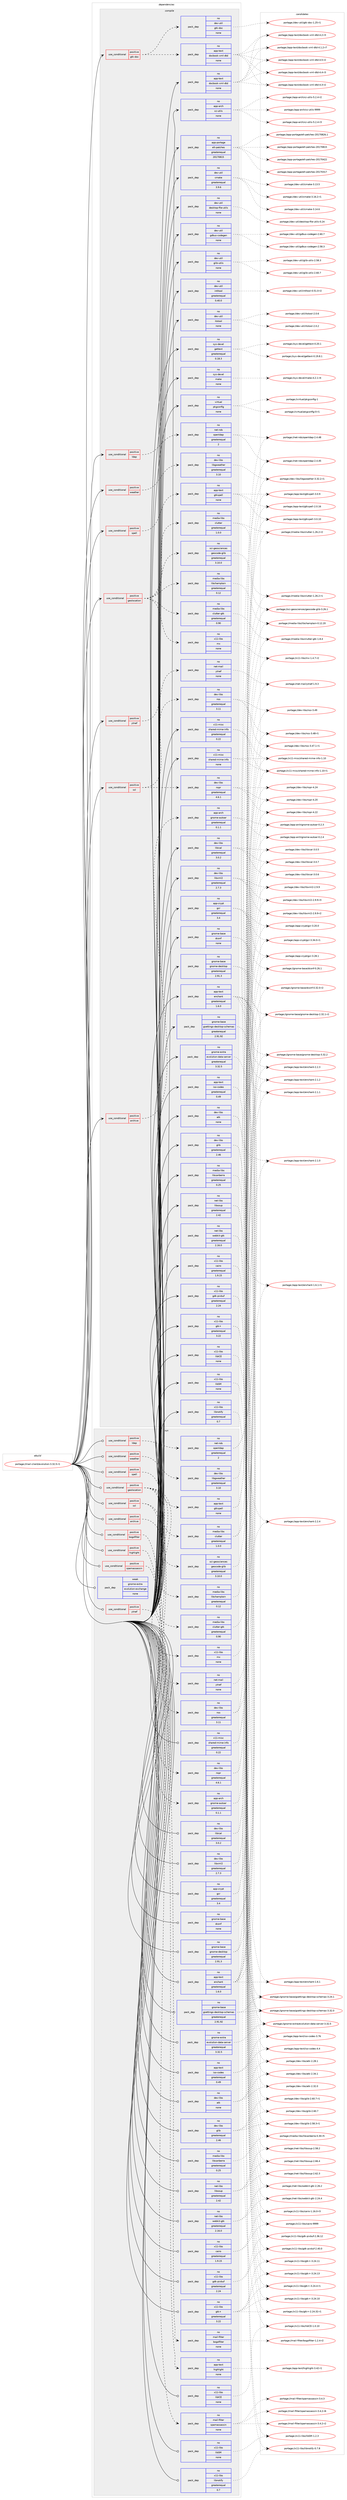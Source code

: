 digraph prolog {

# *************
# Graph options
# *************

newrank=true;
concentrate=true;
compound=true;
graph [rankdir=LR,fontname=Helvetica,fontsize=10,ranksep=1.5];#, ranksep=2.5, nodesep=0.2];
edge  [arrowhead=vee];
node  [fontname=Helvetica,fontsize=10];

# **********
# The ebuild
# **********

subgraph cluster_leftcol {
color=gray;
label=<<i>ebuild</i>>;
id [label="portage://mail-client/evolution-3.32.5-r1", color=red, width=4, href="../mail-client/evolution-3.32.5-r1.svg"];
}

# ****************
# The dependencies
# ****************

subgraph cluster_midcol {
color=gray;
label=<<i>dependencies</i>>;
subgraph cluster_compile {
fillcolor="#eeeeee";
style=filled;
label=<<i>compile</i>>;
subgraph cond54362 {
dependency236652 [label=<<TABLE BORDER="0" CELLBORDER="1" CELLSPACING="0" CELLPADDING="4"><TR><TD ROWSPAN="3" CELLPADDING="10">use_conditional</TD></TR><TR><TD>positive</TD></TR><TR><TD>archive</TD></TR></TABLE>>, shape=none, color=red];
subgraph pack178608 {
dependency236653 [label=<<TABLE BORDER="0" CELLBORDER="1" CELLSPACING="0" CELLPADDING="4" WIDTH="220"><TR><TD ROWSPAN="6" CELLPADDING="30">pack_dep</TD></TR><TR><TD WIDTH="110">no</TD></TR><TR><TD>app-arch</TD></TR><TR><TD>gnome-autoar</TD></TR><TR><TD>greaterequal</TD></TR><TR><TD>0.1.1</TD></TR></TABLE>>, shape=none, color=blue];
}
dependency236652:e -> dependency236653:w [weight=20,style="dashed",arrowhead="vee"];
}
id:e -> dependency236652:w [weight=20,style="solid",arrowhead="vee"];
subgraph cond54363 {
dependency236654 [label=<<TABLE BORDER="0" CELLBORDER="1" CELLSPACING="0" CELLPADDING="4"><TR><TD ROWSPAN="3" CELLPADDING="10">use_conditional</TD></TR><TR><TD>positive</TD></TR><TR><TD>geolocation</TD></TR></TABLE>>, shape=none, color=red];
subgraph pack178609 {
dependency236655 [label=<<TABLE BORDER="0" CELLBORDER="1" CELLSPACING="0" CELLPADDING="4" WIDTH="220"><TR><TD ROWSPAN="6" CELLPADDING="30">pack_dep</TD></TR><TR><TD WIDTH="110">no</TD></TR><TR><TD>media-libs</TD></TR><TR><TD>libchamplain</TD></TR><TR><TD>greaterequal</TD></TR><TR><TD>0.12</TD></TR></TABLE>>, shape=none, color=blue];
}
dependency236654:e -> dependency236655:w [weight=20,style="dashed",arrowhead="vee"];
subgraph pack178610 {
dependency236656 [label=<<TABLE BORDER="0" CELLBORDER="1" CELLSPACING="0" CELLPADDING="4" WIDTH="220"><TR><TD ROWSPAN="6" CELLPADDING="30">pack_dep</TD></TR><TR><TD WIDTH="110">no</TD></TR><TR><TD>media-libs</TD></TR><TR><TD>clutter</TD></TR><TR><TD>greaterequal</TD></TR><TR><TD>1.0.0</TD></TR></TABLE>>, shape=none, color=blue];
}
dependency236654:e -> dependency236656:w [weight=20,style="dashed",arrowhead="vee"];
subgraph pack178611 {
dependency236657 [label=<<TABLE BORDER="0" CELLBORDER="1" CELLSPACING="0" CELLPADDING="4" WIDTH="220"><TR><TD ROWSPAN="6" CELLPADDING="30">pack_dep</TD></TR><TR><TD WIDTH="110">no</TD></TR><TR><TD>media-libs</TD></TR><TR><TD>clutter-gtk</TD></TR><TR><TD>greaterequal</TD></TR><TR><TD>0.90</TD></TR></TABLE>>, shape=none, color=blue];
}
dependency236654:e -> dependency236657:w [weight=20,style="dashed",arrowhead="vee"];
subgraph pack178612 {
dependency236658 [label=<<TABLE BORDER="0" CELLBORDER="1" CELLSPACING="0" CELLPADDING="4" WIDTH="220"><TR><TD ROWSPAN="6" CELLPADDING="30">pack_dep</TD></TR><TR><TD WIDTH="110">no</TD></TR><TR><TD>sci-geosciences</TD></TR><TR><TD>geocode-glib</TD></TR><TR><TD>greaterequal</TD></TR><TR><TD>3.10.0</TD></TR></TABLE>>, shape=none, color=blue];
}
dependency236654:e -> dependency236658:w [weight=20,style="dashed",arrowhead="vee"];
subgraph pack178613 {
dependency236659 [label=<<TABLE BORDER="0" CELLBORDER="1" CELLSPACING="0" CELLPADDING="4" WIDTH="220"><TR><TD ROWSPAN="6" CELLPADDING="30">pack_dep</TD></TR><TR><TD WIDTH="110">no</TD></TR><TR><TD>x11-libs</TD></TR><TR><TD>mx</TD></TR><TR><TD>none</TD></TR><TR><TD></TD></TR></TABLE>>, shape=none, color=blue];
}
dependency236654:e -> dependency236659:w [weight=20,style="dashed",arrowhead="vee"];
}
id:e -> dependency236654:w [weight=20,style="solid",arrowhead="vee"];
subgraph cond54364 {
dependency236660 [label=<<TABLE BORDER="0" CELLBORDER="1" CELLSPACING="0" CELLPADDING="4"><TR><TD ROWSPAN="3" CELLPADDING="10">use_conditional</TD></TR><TR><TD>positive</TD></TR><TR><TD>gtk-doc</TD></TR></TABLE>>, shape=none, color=red];
subgraph pack178614 {
dependency236661 [label=<<TABLE BORDER="0" CELLBORDER="1" CELLSPACING="0" CELLPADDING="4" WIDTH="220"><TR><TD ROWSPAN="6" CELLPADDING="30">pack_dep</TD></TR><TR><TD WIDTH="110">no</TD></TR><TR><TD>dev-util</TD></TR><TR><TD>gtk-doc</TD></TR><TR><TD>none</TD></TR><TR><TD></TD></TR></TABLE>>, shape=none, color=blue];
}
dependency236660:e -> dependency236661:w [weight=20,style="dashed",arrowhead="vee"];
subgraph pack178615 {
dependency236662 [label=<<TABLE BORDER="0" CELLBORDER="1" CELLSPACING="0" CELLPADDING="4" WIDTH="220"><TR><TD ROWSPAN="6" CELLPADDING="30">pack_dep</TD></TR><TR><TD WIDTH="110">no</TD></TR><TR><TD>app-text</TD></TR><TR><TD>docbook-xml-dtd</TD></TR><TR><TD>none</TD></TR><TR><TD></TD></TR></TABLE>>, shape=none, color=blue];
}
dependency236660:e -> dependency236662:w [weight=20,style="dashed",arrowhead="vee"];
}
id:e -> dependency236660:w [weight=20,style="solid",arrowhead="vee"];
subgraph cond54365 {
dependency236663 [label=<<TABLE BORDER="0" CELLBORDER="1" CELLSPACING="0" CELLPADDING="4"><TR><TD ROWSPAN="3" CELLPADDING="10">use_conditional</TD></TR><TR><TD>positive</TD></TR><TR><TD>ldap</TD></TR></TABLE>>, shape=none, color=red];
subgraph pack178616 {
dependency236664 [label=<<TABLE BORDER="0" CELLBORDER="1" CELLSPACING="0" CELLPADDING="4" WIDTH="220"><TR><TD ROWSPAN="6" CELLPADDING="30">pack_dep</TD></TR><TR><TD WIDTH="110">no</TD></TR><TR><TD>net-nds</TD></TR><TR><TD>openldap</TD></TR><TR><TD>greaterequal</TD></TR><TR><TD>2</TD></TR></TABLE>>, shape=none, color=blue];
}
dependency236663:e -> dependency236664:w [weight=20,style="dashed",arrowhead="vee"];
}
id:e -> dependency236663:w [weight=20,style="solid",arrowhead="vee"];
subgraph cond54366 {
dependency236665 [label=<<TABLE BORDER="0" CELLBORDER="1" CELLSPACING="0" CELLPADDING="4"><TR><TD ROWSPAN="3" CELLPADDING="10">use_conditional</TD></TR><TR><TD>positive</TD></TR><TR><TD>spell</TD></TR></TABLE>>, shape=none, color=red];
subgraph pack178617 {
dependency236666 [label=<<TABLE BORDER="0" CELLBORDER="1" CELLSPACING="0" CELLPADDING="4" WIDTH="220"><TR><TD ROWSPAN="6" CELLPADDING="30">pack_dep</TD></TR><TR><TD WIDTH="110">no</TD></TR><TR><TD>app-text</TD></TR><TR><TD>gtkspell</TD></TR><TR><TD>none</TD></TR><TR><TD></TD></TR></TABLE>>, shape=none, color=blue];
}
dependency236665:e -> dependency236666:w [weight=20,style="dashed",arrowhead="vee"];
}
id:e -> dependency236665:w [weight=20,style="solid",arrowhead="vee"];
subgraph cond54367 {
dependency236667 [label=<<TABLE BORDER="0" CELLBORDER="1" CELLSPACING="0" CELLPADDING="4"><TR><TD ROWSPAN="3" CELLPADDING="10">use_conditional</TD></TR><TR><TD>positive</TD></TR><TR><TD>ssl</TD></TR></TABLE>>, shape=none, color=red];
subgraph pack178618 {
dependency236668 [label=<<TABLE BORDER="0" CELLBORDER="1" CELLSPACING="0" CELLPADDING="4" WIDTH="220"><TR><TD ROWSPAN="6" CELLPADDING="30">pack_dep</TD></TR><TR><TD WIDTH="110">no</TD></TR><TR><TD>dev-libs</TD></TR><TR><TD>nspr</TD></TR><TR><TD>greaterequal</TD></TR><TR><TD>4.6.1</TD></TR></TABLE>>, shape=none, color=blue];
}
dependency236667:e -> dependency236668:w [weight=20,style="dashed",arrowhead="vee"];
subgraph pack178619 {
dependency236669 [label=<<TABLE BORDER="0" CELLBORDER="1" CELLSPACING="0" CELLPADDING="4" WIDTH="220"><TR><TD ROWSPAN="6" CELLPADDING="30">pack_dep</TD></TR><TR><TD WIDTH="110">no</TD></TR><TR><TD>dev-libs</TD></TR><TR><TD>nss</TD></TR><TR><TD>greaterequal</TD></TR><TR><TD>3.11</TD></TR></TABLE>>, shape=none, color=blue];
}
dependency236667:e -> dependency236669:w [weight=20,style="dashed",arrowhead="vee"];
}
id:e -> dependency236667:w [weight=20,style="solid",arrowhead="vee"];
subgraph cond54368 {
dependency236670 [label=<<TABLE BORDER="0" CELLBORDER="1" CELLSPACING="0" CELLPADDING="4"><TR><TD ROWSPAN="3" CELLPADDING="10">use_conditional</TD></TR><TR><TD>positive</TD></TR><TR><TD>weather</TD></TR></TABLE>>, shape=none, color=red];
subgraph pack178620 {
dependency236671 [label=<<TABLE BORDER="0" CELLBORDER="1" CELLSPACING="0" CELLPADDING="4" WIDTH="220"><TR><TD ROWSPAN="6" CELLPADDING="30">pack_dep</TD></TR><TR><TD WIDTH="110">no</TD></TR><TR><TD>dev-libs</TD></TR><TR><TD>libgweather</TD></TR><TR><TD>greaterequal</TD></TR><TR><TD>3.10</TD></TR></TABLE>>, shape=none, color=blue];
}
dependency236670:e -> dependency236671:w [weight=20,style="dashed",arrowhead="vee"];
}
id:e -> dependency236670:w [weight=20,style="solid",arrowhead="vee"];
subgraph cond54369 {
dependency236672 [label=<<TABLE BORDER="0" CELLBORDER="1" CELLSPACING="0" CELLPADDING="4"><TR><TD ROWSPAN="3" CELLPADDING="10">use_conditional</TD></TR><TR><TD>positive</TD></TR><TR><TD>ytnef</TD></TR></TABLE>>, shape=none, color=red];
subgraph pack178621 {
dependency236673 [label=<<TABLE BORDER="0" CELLBORDER="1" CELLSPACING="0" CELLPADDING="4" WIDTH="220"><TR><TD ROWSPAN="6" CELLPADDING="30">pack_dep</TD></TR><TR><TD WIDTH="110">no</TD></TR><TR><TD>net-mail</TD></TR><TR><TD>ytnef</TD></TR><TR><TD>none</TD></TR><TR><TD></TD></TR></TABLE>>, shape=none, color=blue];
}
dependency236672:e -> dependency236673:w [weight=20,style="dashed",arrowhead="vee"];
}
id:e -> dependency236672:w [weight=20,style="solid",arrowhead="vee"];
subgraph pack178622 {
dependency236674 [label=<<TABLE BORDER="0" CELLBORDER="1" CELLSPACING="0" CELLPADDING="4" WIDTH="220"><TR><TD ROWSPAN="6" CELLPADDING="30">pack_dep</TD></TR><TR><TD WIDTH="110">no</TD></TR><TR><TD>app-arch</TD></TR><TR><TD>xz-utils</TD></TR><TR><TD>none</TD></TR><TR><TD></TD></TR></TABLE>>, shape=none, color=blue];
}
id:e -> dependency236674:w [weight=20,style="solid",arrowhead="vee"];
subgraph pack178623 {
dependency236675 [label=<<TABLE BORDER="0" CELLBORDER="1" CELLSPACING="0" CELLPADDING="4" WIDTH="220"><TR><TD ROWSPAN="6" CELLPADDING="30">pack_dep</TD></TR><TR><TD WIDTH="110">no</TD></TR><TR><TD>app-crypt</TD></TR><TR><TD>gcr</TD></TR><TR><TD>greaterequal</TD></TR><TR><TD>3.4</TD></TR></TABLE>>, shape=none, color=blue];
}
id:e -> dependency236675:w [weight=20,style="solid",arrowhead="vee"];
subgraph pack178624 {
dependency236676 [label=<<TABLE BORDER="0" CELLBORDER="1" CELLSPACING="0" CELLPADDING="4" WIDTH="220"><TR><TD ROWSPAN="6" CELLPADDING="30">pack_dep</TD></TR><TR><TD WIDTH="110">no</TD></TR><TR><TD>app-portage</TD></TR><TR><TD>elt-patches</TD></TR><TR><TD>greaterequal</TD></TR><TR><TD>20170815</TD></TR></TABLE>>, shape=none, color=blue];
}
id:e -> dependency236676:w [weight=20,style="solid",arrowhead="vee"];
subgraph pack178625 {
dependency236677 [label=<<TABLE BORDER="0" CELLBORDER="1" CELLSPACING="0" CELLPADDING="4" WIDTH="220"><TR><TD ROWSPAN="6" CELLPADDING="30">pack_dep</TD></TR><TR><TD WIDTH="110">no</TD></TR><TR><TD>app-text</TD></TR><TR><TD>docbook-xml-dtd</TD></TR><TR><TD>none</TD></TR><TR><TD></TD></TR></TABLE>>, shape=none, color=blue];
}
id:e -> dependency236677:w [weight=20,style="solid",arrowhead="vee"];
subgraph pack178626 {
dependency236678 [label=<<TABLE BORDER="0" CELLBORDER="1" CELLSPACING="0" CELLPADDING="4" WIDTH="220"><TR><TD ROWSPAN="6" CELLPADDING="30">pack_dep</TD></TR><TR><TD WIDTH="110">no</TD></TR><TR><TD>app-text</TD></TR><TR><TD>enchant</TD></TR><TR><TD>greaterequal</TD></TR><TR><TD>1.6.0</TD></TR></TABLE>>, shape=none, color=blue];
}
id:e -> dependency236678:w [weight=20,style="solid",arrowhead="vee"];
subgraph pack178627 {
dependency236679 [label=<<TABLE BORDER="0" CELLBORDER="1" CELLSPACING="0" CELLPADDING="4" WIDTH="220"><TR><TD ROWSPAN="6" CELLPADDING="30">pack_dep</TD></TR><TR><TD WIDTH="110">no</TD></TR><TR><TD>app-text</TD></TR><TR><TD>iso-codes</TD></TR><TR><TD>greaterequal</TD></TR><TR><TD>0.49</TD></TR></TABLE>>, shape=none, color=blue];
}
id:e -> dependency236679:w [weight=20,style="solid",arrowhead="vee"];
subgraph pack178628 {
dependency236680 [label=<<TABLE BORDER="0" CELLBORDER="1" CELLSPACING="0" CELLPADDING="4" WIDTH="220"><TR><TD ROWSPAN="6" CELLPADDING="30">pack_dep</TD></TR><TR><TD WIDTH="110">no</TD></TR><TR><TD>dev-libs</TD></TR><TR><TD>atk</TD></TR><TR><TD>none</TD></TR><TR><TD></TD></TR></TABLE>>, shape=none, color=blue];
}
id:e -> dependency236680:w [weight=20,style="solid",arrowhead="vee"];
subgraph pack178629 {
dependency236681 [label=<<TABLE BORDER="0" CELLBORDER="1" CELLSPACING="0" CELLPADDING="4" WIDTH="220"><TR><TD ROWSPAN="6" CELLPADDING="30">pack_dep</TD></TR><TR><TD WIDTH="110">no</TD></TR><TR><TD>dev-libs</TD></TR><TR><TD>glib</TD></TR><TR><TD>greaterequal</TD></TR><TR><TD>2.46</TD></TR></TABLE>>, shape=none, color=blue];
}
id:e -> dependency236681:w [weight=20,style="solid",arrowhead="vee"];
subgraph pack178630 {
dependency236682 [label=<<TABLE BORDER="0" CELLBORDER="1" CELLSPACING="0" CELLPADDING="4" WIDTH="220"><TR><TD ROWSPAN="6" CELLPADDING="30">pack_dep</TD></TR><TR><TD WIDTH="110">no</TD></TR><TR><TD>dev-libs</TD></TR><TR><TD>libical</TD></TR><TR><TD>greaterequal</TD></TR><TR><TD>3.0.2</TD></TR></TABLE>>, shape=none, color=blue];
}
id:e -> dependency236682:w [weight=20,style="solid",arrowhead="vee"];
subgraph pack178631 {
dependency236683 [label=<<TABLE BORDER="0" CELLBORDER="1" CELLSPACING="0" CELLPADDING="4" WIDTH="220"><TR><TD ROWSPAN="6" CELLPADDING="30">pack_dep</TD></TR><TR><TD WIDTH="110">no</TD></TR><TR><TD>dev-libs</TD></TR><TR><TD>libxml2</TD></TR><TR><TD>greaterequal</TD></TR><TR><TD>2.7.3</TD></TR></TABLE>>, shape=none, color=blue];
}
id:e -> dependency236683:w [weight=20,style="solid",arrowhead="vee"];
subgraph pack178632 {
dependency236684 [label=<<TABLE BORDER="0" CELLBORDER="1" CELLSPACING="0" CELLPADDING="4" WIDTH="220"><TR><TD ROWSPAN="6" CELLPADDING="30">pack_dep</TD></TR><TR><TD WIDTH="110">no</TD></TR><TR><TD>dev-util</TD></TR><TR><TD>cmake</TD></TR><TR><TD>greaterequal</TD></TR><TR><TD>3.9.6</TD></TR></TABLE>>, shape=none, color=blue];
}
id:e -> dependency236684:w [weight=20,style="solid",arrowhead="vee"];
subgraph pack178633 {
dependency236685 [label=<<TABLE BORDER="0" CELLBORDER="1" CELLSPACING="0" CELLPADDING="4" WIDTH="220"><TR><TD ROWSPAN="6" CELLPADDING="30">pack_dep</TD></TR><TR><TD WIDTH="110">no</TD></TR><TR><TD>dev-util</TD></TR><TR><TD>desktop-file-utils</TD></TR><TR><TD>none</TD></TR><TR><TD></TD></TR></TABLE>>, shape=none, color=blue];
}
id:e -> dependency236685:w [weight=20,style="solid",arrowhead="vee"];
subgraph pack178634 {
dependency236686 [label=<<TABLE BORDER="0" CELLBORDER="1" CELLSPACING="0" CELLPADDING="4" WIDTH="220"><TR><TD ROWSPAN="6" CELLPADDING="30">pack_dep</TD></TR><TR><TD WIDTH="110">no</TD></TR><TR><TD>dev-util</TD></TR><TR><TD>gdbus-codegen</TD></TR><TR><TD>none</TD></TR><TR><TD></TD></TR></TABLE>>, shape=none, color=blue];
}
id:e -> dependency236686:w [weight=20,style="solid",arrowhead="vee"];
subgraph pack178635 {
dependency236687 [label=<<TABLE BORDER="0" CELLBORDER="1" CELLSPACING="0" CELLPADDING="4" WIDTH="220"><TR><TD ROWSPAN="6" CELLPADDING="30">pack_dep</TD></TR><TR><TD WIDTH="110">no</TD></TR><TR><TD>dev-util</TD></TR><TR><TD>glib-utils</TD></TR><TR><TD>none</TD></TR><TR><TD></TD></TR></TABLE>>, shape=none, color=blue];
}
id:e -> dependency236687:w [weight=20,style="solid",arrowhead="vee"];
subgraph pack178636 {
dependency236688 [label=<<TABLE BORDER="0" CELLBORDER="1" CELLSPACING="0" CELLPADDING="4" WIDTH="220"><TR><TD ROWSPAN="6" CELLPADDING="30">pack_dep</TD></TR><TR><TD WIDTH="110">no</TD></TR><TR><TD>dev-util</TD></TR><TR><TD>intltool</TD></TR><TR><TD>greaterequal</TD></TR><TR><TD>0.40.0</TD></TR></TABLE>>, shape=none, color=blue];
}
id:e -> dependency236688:w [weight=20,style="solid",arrowhead="vee"];
subgraph pack178637 {
dependency236689 [label=<<TABLE BORDER="0" CELLBORDER="1" CELLSPACING="0" CELLPADDING="4" WIDTH="220"><TR><TD ROWSPAN="6" CELLPADDING="30">pack_dep</TD></TR><TR><TD WIDTH="110">no</TD></TR><TR><TD>dev-util</TD></TR><TR><TD>itstool</TD></TR><TR><TD>none</TD></TR><TR><TD></TD></TR></TABLE>>, shape=none, color=blue];
}
id:e -> dependency236689:w [weight=20,style="solid",arrowhead="vee"];
subgraph pack178638 {
dependency236690 [label=<<TABLE BORDER="0" CELLBORDER="1" CELLSPACING="0" CELLPADDING="4" WIDTH="220"><TR><TD ROWSPAN="6" CELLPADDING="30">pack_dep</TD></TR><TR><TD WIDTH="110">no</TD></TR><TR><TD>gnome-base</TD></TR><TR><TD>dconf</TD></TR><TR><TD>none</TD></TR><TR><TD></TD></TR></TABLE>>, shape=none, color=blue];
}
id:e -> dependency236690:w [weight=20,style="solid",arrowhead="vee"];
subgraph pack178639 {
dependency236691 [label=<<TABLE BORDER="0" CELLBORDER="1" CELLSPACING="0" CELLPADDING="4" WIDTH="220"><TR><TD ROWSPAN="6" CELLPADDING="30">pack_dep</TD></TR><TR><TD WIDTH="110">no</TD></TR><TR><TD>gnome-base</TD></TR><TR><TD>gnome-desktop</TD></TR><TR><TD>greaterequal</TD></TR><TR><TD>2.91.3</TD></TR></TABLE>>, shape=none, color=blue];
}
id:e -> dependency236691:w [weight=20,style="solid",arrowhead="vee"];
subgraph pack178640 {
dependency236692 [label=<<TABLE BORDER="0" CELLBORDER="1" CELLSPACING="0" CELLPADDING="4" WIDTH="220"><TR><TD ROWSPAN="6" CELLPADDING="30">pack_dep</TD></TR><TR><TD WIDTH="110">no</TD></TR><TR><TD>gnome-base</TD></TR><TR><TD>gsettings-desktop-schemas</TD></TR><TR><TD>greaterequal</TD></TR><TR><TD>2.91.92</TD></TR></TABLE>>, shape=none, color=blue];
}
id:e -> dependency236692:w [weight=20,style="solid",arrowhead="vee"];
subgraph pack178641 {
dependency236693 [label=<<TABLE BORDER="0" CELLBORDER="1" CELLSPACING="0" CELLPADDING="4" WIDTH="220"><TR><TD ROWSPAN="6" CELLPADDING="30">pack_dep</TD></TR><TR><TD WIDTH="110">no</TD></TR><TR><TD>gnome-extra</TD></TR><TR><TD>evolution-data-server</TD></TR><TR><TD>greaterequal</TD></TR><TR><TD>3.32.5</TD></TR></TABLE>>, shape=none, color=blue];
}
id:e -> dependency236693:w [weight=20,style="solid",arrowhead="vee"];
subgraph pack178642 {
dependency236694 [label=<<TABLE BORDER="0" CELLBORDER="1" CELLSPACING="0" CELLPADDING="4" WIDTH="220"><TR><TD ROWSPAN="6" CELLPADDING="30">pack_dep</TD></TR><TR><TD WIDTH="110">no</TD></TR><TR><TD>media-libs</TD></TR><TR><TD>libcanberra</TD></TR><TR><TD>greaterequal</TD></TR><TR><TD>0.25</TD></TR></TABLE>>, shape=none, color=blue];
}
id:e -> dependency236694:w [weight=20,style="solid",arrowhead="vee"];
subgraph pack178643 {
dependency236695 [label=<<TABLE BORDER="0" CELLBORDER="1" CELLSPACING="0" CELLPADDING="4" WIDTH="220"><TR><TD ROWSPAN="6" CELLPADDING="30">pack_dep</TD></TR><TR><TD WIDTH="110">no</TD></TR><TR><TD>net-libs</TD></TR><TR><TD>libsoup</TD></TR><TR><TD>greaterequal</TD></TR><TR><TD>2.42</TD></TR></TABLE>>, shape=none, color=blue];
}
id:e -> dependency236695:w [weight=20,style="solid",arrowhead="vee"];
subgraph pack178644 {
dependency236696 [label=<<TABLE BORDER="0" CELLBORDER="1" CELLSPACING="0" CELLPADDING="4" WIDTH="220"><TR><TD ROWSPAN="6" CELLPADDING="30">pack_dep</TD></TR><TR><TD WIDTH="110">no</TD></TR><TR><TD>net-libs</TD></TR><TR><TD>webkit-gtk</TD></TR><TR><TD>greaterequal</TD></TR><TR><TD>2.16.0</TD></TR></TABLE>>, shape=none, color=blue];
}
id:e -> dependency236696:w [weight=20,style="solid",arrowhead="vee"];
subgraph pack178645 {
dependency236697 [label=<<TABLE BORDER="0" CELLBORDER="1" CELLSPACING="0" CELLPADDING="4" WIDTH="220"><TR><TD ROWSPAN="6" CELLPADDING="30">pack_dep</TD></TR><TR><TD WIDTH="110">no</TD></TR><TR><TD>sys-devel</TD></TR><TR><TD>gettext</TD></TR><TR><TD>greaterequal</TD></TR><TR><TD>0.18.3</TD></TR></TABLE>>, shape=none, color=blue];
}
id:e -> dependency236697:w [weight=20,style="solid",arrowhead="vee"];
subgraph pack178646 {
dependency236698 [label=<<TABLE BORDER="0" CELLBORDER="1" CELLSPACING="0" CELLPADDING="4" WIDTH="220"><TR><TD ROWSPAN="6" CELLPADDING="30">pack_dep</TD></TR><TR><TD WIDTH="110">no</TD></TR><TR><TD>sys-devel</TD></TR><TR><TD>make</TD></TR><TR><TD>none</TD></TR><TR><TD></TD></TR></TABLE>>, shape=none, color=blue];
}
id:e -> dependency236698:w [weight=20,style="solid",arrowhead="vee"];
subgraph pack178647 {
dependency236699 [label=<<TABLE BORDER="0" CELLBORDER="1" CELLSPACING="0" CELLPADDING="4" WIDTH="220"><TR><TD ROWSPAN="6" CELLPADDING="30">pack_dep</TD></TR><TR><TD WIDTH="110">no</TD></TR><TR><TD>virtual</TD></TR><TR><TD>pkgconfig</TD></TR><TR><TD>none</TD></TR><TR><TD></TD></TR></TABLE>>, shape=none, color=blue];
}
id:e -> dependency236699:w [weight=20,style="solid",arrowhead="vee"];
subgraph pack178648 {
dependency236700 [label=<<TABLE BORDER="0" CELLBORDER="1" CELLSPACING="0" CELLPADDING="4" WIDTH="220"><TR><TD ROWSPAN="6" CELLPADDING="30">pack_dep</TD></TR><TR><TD WIDTH="110">no</TD></TR><TR><TD>x11-libs</TD></TR><TR><TD>cairo</TD></TR><TR><TD>greaterequal</TD></TR><TR><TD>1.9.15</TD></TR></TABLE>>, shape=none, color=blue];
}
id:e -> dependency236700:w [weight=20,style="solid",arrowhead="vee"];
subgraph pack178649 {
dependency236701 [label=<<TABLE BORDER="0" CELLBORDER="1" CELLSPACING="0" CELLPADDING="4" WIDTH="220"><TR><TD ROWSPAN="6" CELLPADDING="30">pack_dep</TD></TR><TR><TD WIDTH="110">no</TD></TR><TR><TD>x11-libs</TD></TR><TR><TD>gdk-pixbuf</TD></TR><TR><TD>greaterequal</TD></TR><TR><TD>2.24</TD></TR></TABLE>>, shape=none, color=blue];
}
id:e -> dependency236701:w [weight=20,style="solid",arrowhead="vee"];
subgraph pack178650 {
dependency236702 [label=<<TABLE BORDER="0" CELLBORDER="1" CELLSPACING="0" CELLPADDING="4" WIDTH="220"><TR><TD ROWSPAN="6" CELLPADDING="30">pack_dep</TD></TR><TR><TD WIDTH="110">no</TD></TR><TR><TD>x11-libs</TD></TR><TR><TD>gtk+</TD></TR><TR><TD>greaterequal</TD></TR><TR><TD>3.22</TD></TR></TABLE>>, shape=none, color=blue];
}
id:e -> dependency236702:w [weight=20,style="solid",arrowhead="vee"];
subgraph pack178651 {
dependency236703 [label=<<TABLE BORDER="0" CELLBORDER="1" CELLSPACING="0" CELLPADDING="4" WIDTH="220"><TR><TD ROWSPAN="6" CELLPADDING="30">pack_dep</TD></TR><TR><TD WIDTH="110">no</TD></TR><TR><TD>x11-libs</TD></TR><TR><TD>libICE</TD></TR><TR><TD>none</TD></TR><TR><TD></TD></TR></TABLE>>, shape=none, color=blue];
}
id:e -> dependency236703:w [weight=20,style="solid",arrowhead="vee"];
subgraph pack178652 {
dependency236704 [label=<<TABLE BORDER="0" CELLBORDER="1" CELLSPACING="0" CELLPADDING="4" WIDTH="220"><TR><TD ROWSPAN="6" CELLPADDING="30">pack_dep</TD></TR><TR><TD WIDTH="110">no</TD></TR><TR><TD>x11-libs</TD></TR><TR><TD>libSM</TD></TR><TR><TD>none</TD></TR><TR><TD></TD></TR></TABLE>>, shape=none, color=blue];
}
id:e -> dependency236704:w [weight=20,style="solid",arrowhead="vee"];
subgraph pack178653 {
dependency236705 [label=<<TABLE BORDER="0" CELLBORDER="1" CELLSPACING="0" CELLPADDING="4" WIDTH="220"><TR><TD ROWSPAN="6" CELLPADDING="30">pack_dep</TD></TR><TR><TD WIDTH="110">no</TD></TR><TR><TD>x11-libs</TD></TR><TR><TD>libnotify</TD></TR><TR><TD>greaterequal</TD></TR><TR><TD>0.7</TD></TR></TABLE>>, shape=none, color=blue];
}
id:e -> dependency236705:w [weight=20,style="solid",arrowhead="vee"];
subgraph pack178654 {
dependency236706 [label=<<TABLE BORDER="0" CELLBORDER="1" CELLSPACING="0" CELLPADDING="4" WIDTH="220"><TR><TD ROWSPAN="6" CELLPADDING="30">pack_dep</TD></TR><TR><TD WIDTH="110">no</TD></TR><TR><TD>x11-misc</TD></TR><TR><TD>shared-mime-info</TD></TR><TR><TD>greaterequal</TD></TR><TR><TD>0.22</TD></TR></TABLE>>, shape=none, color=blue];
}
id:e -> dependency236706:w [weight=20,style="solid",arrowhead="vee"];
subgraph pack178655 {
dependency236707 [label=<<TABLE BORDER="0" CELLBORDER="1" CELLSPACING="0" CELLPADDING="4" WIDTH="220"><TR><TD ROWSPAN="6" CELLPADDING="30">pack_dep</TD></TR><TR><TD WIDTH="110">no</TD></TR><TR><TD>x11-misc</TD></TR><TR><TD>shared-mime-info</TD></TR><TR><TD>none</TD></TR><TR><TD></TD></TR></TABLE>>, shape=none, color=blue];
}
id:e -> dependency236707:w [weight=20,style="solid",arrowhead="vee"];
}
subgraph cluster_compileandrun {
fillcolor="#eeeeee";
style=filled;
label=<<i>compile and run</i>>;
}
subgraph cluster_run {
fillcolor="#eeeeee";
style=filled;
label=<<i>run</i>>;
subgraph cond54370 {
dependency236708 [label=<<TABLE BORDER="0" CELLBORDER="1" CELLSPACING="0" CELLPADDING="4"><TR><TD ROWSPAN="3" CELLPADDING="10">use_conditional</TD></TR><TR><TD>positive</TD></TR><TR><TD>archive</TD></TR></TABLE>>, shape=none, color=red];
subgraph pack178656 {
dependency236709 [label=<<TABLE BORDER="0" CELLBORDER="1" CELLSPACING="0" CELLPADDING="4" WIDTH="220"><TR><TD ROWSPAN="6" CELLPADDING="30">pack_dep</TD></TR><TR><TD WIDTH="110">no</TD></TR><TR><TD>app-arch</TD></TR><TR><TD>gnome-autoar</TD></TR><TR><TD>greaterequal</TD></TR><TR><TD>0.1.1</TD></TR></TABLE>>, shape=none, color=blue];
}
dependency236708:e -> dependency236709:w [weight=20,style="dashed",arrowhead="vee"];
}
id:e -> dependency236708:w [weight=20,style="solid",arrowhead="odot"];
subgraph cond54371 {
dependency236710 [label=<<TABLE BORDER="0" CELLBORDER="1" CELLSPACING="0" CELLPADDING="4"><TR><TD ROWSPAN="3" CELLPADDING="10">use_conditional</TD></TR><TR><TD>positive</TD></TR><TR><TD>bogofilter</TD></TR></TABLE>>, shape=none, color=red];
subgraph pack178657 {
dependency236711 [label=<<TABLE BORDER="0" CELLBORDER="1" CELLSPACING="0" CELLPADDING="4" WIDTH="220"><TR><TD ROWSPAN="6" CELLPADDING="30">pack_dep</TD></TR><TR><TD WIDTH="110">no</TD></TR><TR><TD>mail-filter</TD></TR><TR><TD>bogofilter</TD></TR><TR><TD>none</TD></TR><TR><TD></TD></TR></TABLE>>, shape=none, color=blue];
}
dependency236710:e -> dependency236711:w [weight=20,style="dashed",arrowhead="vee"];
}
id:e -> dependency236710:w [weight=20,style="solid",arrowhead="odot"];
subgraph cond54372 {
dependency236712 [label=<<TABLE BORDER="0" CELLBORDER="1" CELLSPACING="0" CELLPADDING="4"><TR><TD ROWSPAN="3" CELLPADDING="10">use_conditional</TD></TR><TR><TD>positive</TD></TR><TR><TD>geolocation</TD></TR></TABLE>>, shape=none, color=red];
subgraph pack178658 {
dependency236713 [label=<<TABLE BORDER="0" CELLBORDER="1" CELLSPACING="0" CELLPADDING="4" WIDTH="220"><TR><TD ROWSPAN="6" CELLPADDING="30">pack_dep</TD></TR><TR><TD WIDTH="110">no</TD></TR><TR><TD>media-libs</TD></TR><TR><TD>libchamplain</TD></TR><TR><TD>greaterequal</TD></TR><TR><TD>0.12</TD></TR></TABLE>>, shape=none, color=blue];
}
dependency236712:e -> dependency236713:w [weight=20,style="dashed",arrowhead="vee"];
subgraph pack178659 {
dependency236714 [label=<<TABLE BORDER="0" CELLBORDER="1" CELLSPACING="0" CELLPADDING="4" WIDTH="220"><TR><TD ROWSPAN="6" CELLPADDING="30">pack_dep</TD></TR><TR><TD WIDTH="110">no</TD></TR><TR><TD>media-libs</TD></TR><TR><TD>clutter</TD></TR><TR><TD>greaterequal</TD></TR><TR><TD>1.0.0</TD></TR></TABLE>>, shape=none, color=blue];
}
dependency236712:e -> dependency236714:w [weight=20,style="dashed",arrowhead="vee"];
subgraph pack178660 {
dependency236715 [label=<<TABLE BORDER="0" CELLBORDER="1" CELLSPACING="0" CELLPADDING="4" WIDTH="220"><TR><TD ROWSPAN="6" CELLPADDING="30">pack_dep</TD></TR><TR><TD WIDTH="110">no</TD></TR><TR><TD>media-libs</TD></TR><TR><TD>clutter-gtk</TD></TR><TR><TD>greaterequal</TD></TR><TR><TD>0.90</TD></TR></TABLE>>, shape=none, color=blue];
}
dependency236712:e -> dependency236715:w [weight=20,style="dashed",arrowhead="vee"];
subgraph pack178661 {
dependency236716 [label=<<TABLE BORDER="0" CELLBORDER="1" CELLSPACING="0" CELLPADDING="4" WIDTH="220"><TR><TD ROWSPAN="6" CELLPADDING="30">pack_dep</TD></TR><TR><TD WIDTH="110">no</TD></TR><TR><TD>sci-geosciences</TD></TR><TR><TD>geocode-glib</TD></TR><TR><TD>greaterequal</TD></TR><TR><TD>3.10.0</TD></TR></TABLE>>, shape=none, color=blue];
}
dependency236712:e -> dependency236716:w [weight=20,style="dashed",arrowhead="vee"];
subgraph pack178662 {
dependency236717 [label=<<TABLE BORDER="0" CELLBORDER="1" CELLSPACING="0" CELLPADDING="4" WIDTH="220"><TR><TD ROWSPAN="6" CELLPADDING="30">pack_dep</TD></TR><TR><TD WIDTH="110">no</TD></TR><TR><TD>x11-libs</TD></TR><TR><TD>mx</TD></TR><TR><TD>none</TD></TR><TR><TD></TD></TR></TABLE>>, shape=none, color=blue];
}
dependency236712:e -> dependency236717:w [weight=20,style="dashed",arrowhead="vee"];
}
id:e -> dependency236712:w [weight=20,style="solid",arrowhead="odot"];
subgraph cond54373 {
dependency236718 [label=<<TABLE BORDER="0" CELLBORDER="1" CELLSPACING="0" CELLPADDING="4"><TR><TD ROWSPAN="3" CELLPADDING="10">use_conditional</TD></TR><TR><TD>positive</TD></TR><TR><TD>highlight</TD></TR></TABLE>>, shape=none, color=red];
subgraph pack178663 {
dependency236719 [label=<<TABLE BORDER="0" CELLBORDER="1" CELLSPACING="0" CELLPADDING="4" WIDTH="220"><TR><TD ROWSPAN="6" CELLPADDING="30">pack_dep</TD></TR><TR><TD WIDTH="110">no</TD></TR><TR><TD>app-text</TD></TR><TR><TD>highlight</TD></TR><TR><TD>none</TD></TR><TR><TD></TD></TR></TABLE>>, shape=none, color=blue];
}
dependency236718:e -> dependency236719:w [weight=20,style="dashed",arrowhead="vee"];
}
id:e -> dependency236718:w [weight=20,style="solid",arrowhead="odot"];
subgraph cond54374 {
dependency236720 [label=<<TABLE BORDER="0" CELLBORDER="1" CELLSPACING="0" CELLPADDING="4"><TR><TD ROWSPAN="3" CELLPADDING="10">use_conditional</TD></TR><TR><TD>positive</TD></TR><TR><TD>ldap</TD></TR></TABLE>>, shape=none, color=red];
subgraph pack178664 {
dependency236721 [label=<<TABLE BORDER="0" CELLBORDER="1" CELLSPACING="0" CELLPADDING="4" WIDTH="220"><TR><TD ROWSPAN="6" CELLPADDING="30">pack_dep</TD></TR><TR><TD WIDTH="110">no</TD></TR><TR><TD>net-nds</TD></TR><TR><TD>openldap</TD></TR><TR><TD>greaterequal</TD></TR><TR><TD>2</TD></TR></TABLE>>, shape=none, color=blue];
}
dependency236720:e -> dependency236721:w [weight=20,style="dashed",arrowhead="vee"];
}
id:e -> dependency236720:w [weight=20,style="solid",arrowhead="odot"];
subgraph cond54375 {
dependency236722 [label=<<TABLE BORDER="0" CELLBORDER="1" CELLSPACING="0" CELLPADDING="4"><TR><TD ROWSPAN="3" CELLPADDING="10">use_conditional</TD></TR><TR><TD>positive</TD></TR><TR><TD>spamassassin</TD></TR></TABLE>>, shape=none, color=red];
subgraph pack178665 {
dependency236723 [label=<<TABLE BORDER="0" CELLBORDER="1" CELLSPACING="0" CELLPADDING="4" WIDTH="220"><TR><TD ROWSPAN="6" CELLPADDING="30">pack_dep</TD></TR><TR><TD WIDTH="110">no</TD></TR><TR><TD>mail-filter</TD></TR><TR><TD>spamassassin</TD></TR><TR><TD>none</TD></TR><TR><TD></TD></TR></TABLE>>, shape=none, color=blue];
}
dependency236722:e -> dependency236723:w [weight=20,style="dashed",arrowhead="vee"];
}
id:e -> dependency236722:w [weight=20,style="solid",arrowhead="odot"];
subgraph cond54376 {
dependency236724 [label=<<TABLE BORDER="0" CELLBORDER="1" CELLSPACING="0" CELLPADDING="4"><TR><TD ROWSPAN="3" CELLPADDING="10">use_conditional</TD></TR><TR><TD>positive</TD></TR><TR><TD>spell</TD></TR></TABLE>>, shape=none, color=red];
subgraph pack178666 {
dependency236725 [label=<<TABLE BORDER="0" CELLBORDER="1" CELLSPACING="0" CELLPADDING="4" WIDTH="220"><TR><TD ROWSPAN="6" CELLPADDING="30">pack_dep</TD></TR><TR><TD WIDTH="110">no</TD></TR><TR><TD>app-text</TD></TR><TR><TD>gtkspell</TD></TR><TR><TD>none</TD></TR><TR><TD></TD></TR></TABLE>>, shape=none, color=blue];
}
dependency236724:e -> dependency236725:w [weight=20,style="dashed",arrowhead="vee"];
}
id:e -> dependency236724:w [weight=20,style="solid",arrowhead="odot"];
subgraph cond54377 {
dependency236726 [label=<<TABLE BORDER="0" CELLBORDER="1" CELLSPACING="0" CELLPADDING="4"><TR><TD ROWSPAN="3" CELLPADDING="10">use_conditional</TD></TR><TR><TD>positive</TD></TR><TR><TD>ssl</TD></TR></TABLE>>, shape=none, color=red];
subgraph pack178667 {
dependency236727 [label=<<TABLE BORDER="0" CELLBORDER="1" CELLSPACING="0" CELLPADDING="4" WIDTH="220"><TR><TD ROWSPAN="6" CELLPADDING="30">pack_dep</TD></TR><TR><TD WIDTH="110">no</TD></TR><TR><TD>dev-libs</TD></TR><TR><TD>nspr</TD></TR><TR><TD>greaterequal</TD></TR><TR><TD>4.6.1</TD></TR></TABLE>>, shape=none, color=blue];
}
dependency236726:e -> dependency236727:w [weight=20,style="dashed",arrowhead="vee"];
subgraph pack178668 {
dependency236728 [label=<<TABLE BORDER="0" CELLBORDER="1" CELLSPACING="0" CELLPADDING="4" WIDTH="220"><TR><TD ROWSPAN="6" CELLPADDING="30">pack_dep</TD></TR><TR><TD WIDTH="110">no</TD></TR><TR><TD>dev-libs</TD></TR><TR><TD>nss</TD></TR><TR><TD>greaterequal</TD></TR><TR><TD>3.11</TD></TR></TABLE>>, shape=none, color=blue];
}
dependency236726:e -> dependency236728:w [weight=20,style="dashed",arrowhead="vee"];
}
id:e -> dependency236726:w [weight=20,style="solid",arrowhead="odot"];
subgraph cond54378 {
dependency236729 [label=<<TABLE BORDER="0" CELLBORDER="1" CELLSPACING="0" CELLPADDING="4"><TR><TD ROWSPAN="3" CELLPADDING="10">use_conditional</TD></TR><TR><TD>positive</TD></TR><TR><TD>weather</TD></TR></TABLE>>, shape=none, color=red];
subgraph pack178669 {
dependency236730 [label=<<TABLE BORDER="0" CELLBORDER="1" CELLSPACING="0" CELLPADDING="4" WIDTH="220"><TR><TD ROWSPAN="6" CELLPADDING="30">pack_dep</TD></TR><TR><TD WIDTH="110">no</TD></TR><TR><TD>dev-libs</TD></TR><TR><TD>libgweather</TD></TR><TR><TD>greaterequal</TD></TR><TR><TD>3.10</TD></TR></TABLE>>, shape=none, color=blue];
}
dependency236729:e -> dependency236730:w [weight=20,style="dashed",arrowhead="vee"];
}
id:e -> dependency236729:w [weight=20,style="solid",arrowhead="odot"];
subgraph cond54379 {
dependency236731 [label=<<TABLE BORDER="0" CELLBORDER="1" CELLSPACING="0" CELLPADDING="4"><TR><TD ROWSPAN="3" CELLPADDING="10">use_conditional</TD></TR><TR><TD>positive</TD></TR><TR><TD>ytnef</TD></TR></TABLE>>, shape=none, color=red];
subgraph pack178670 {
dependency236732 [label=<<TABLE BORDER="0" CELLBORDER="1" CELLSPACING="0" CELLPADDING="4" WIDTH="220"><TR><TD ROWSPAN="6" CELLPADDING="30">pack_dep</TD></TR><TR><TD WIDTH="110">no</TD></TR><TR><TD>net-mail</TD></TR><TR><TD>ytnef</TD></TR><TR><TD>none</TD></TR><TR><TD></TD></TR></TABLE>>, shape=none, color=blue];
}
dependency236731:e -> dependency236732:w [weight=20,style="dashed",arrowhead="vee"];
}
id:e -> dependency236731:w [weight=20,style="solid",arrowhead="odot"];
subgraph pack178671 {
dependency236733 [label=<<TABLE BORDER="0" CELLBORDER="1" CELLSPACING="0" CELLPADDING="4" WIDTH="220"><TR><TD ROWSPAN="6" CELLPADDING="30">pack_dep</TD></TR><TR><TD WIDTH="110">no</TD></TR><TR><TD>app-crypt</TD></TR><TR><TD>gcr</TD></TR><TR><TD>greaterequal</TD></TR><TR><TD>3.4</TD></TR></TABLE>>, shape=none, color=blue];
}
id:e -> dependency236733:w [weight=20,style="solid",arrowhead="odot"];
subgraph pack178672 {
dependency236734 [label=<<TABLE BORDER="0" CELLBORDER="1" CELLSPACING="0" CELLPADDING="4" WIDTH="220"><TR><TD ROWSPAN="6" CELLPADDING="30">pack_dep</TD></TR><TR><TD WIDTH="110">no</TD></TR><TR><TD>app-text</TD></TR><TR><TD>enchant</TD></TR><TR><TD>greaterequal</TD></TR><TR><TD>1.6.0</TD></TR></TABLE>>, shape=none, color=blue];
}
id:e -> dependency236734:w [weight=20,style="solid",arrowhead="odot"];
subgraph pack178673 {
dependency236735 [label=<<TABLE BORDER="0" CELLBORDER="1" CELLSPACING="0" CELLPADDING="4" WIDTH="220"><TR><TD ROWSPAN="6" CELLPADDING="30">pack_dep</TD></TR><TR><TD WIDTH="110">no</TD></TR><TR><TD>app-text</TD></TR><TR><TD>iso-codes</TD></TR><TR><TD>greaterequal</TD></TR><TR><TD>0.49</TD></TR></TABLE>>, shape=none, color=blue];
}
id:e -> dependency236735:w [weight=20,style="solid",arrowhead="odot"];
subgraph pack178674 {
dependency236736 [label=<<TABLE BORDER="0" CELLBORDER="1" CELLSPACING="0" CELLPADDING="4" WIDTH="220"><TR><TD ROWSPAN="6" CELLPADDING="30">pack_dep</TD></TR><TR><TD WIDTH="110">no</TD></TR><TR><TD>dev-libs</TD></TR><TR><TD>atk</TD></TR><TR><TD>none</TD></TR><TR><TD></TD></TR></TABLE>>, shape=none, color=blue];
}
id:e -> dependency236736:w [weight=20,style="solid",arrowhead="odot"];
subgraph pack178675 {
dependency236737 [label=<<TABLE BORDER="0" CELLBORDER="1" CELLSPACING="0" CELLPADDING="4" WIDTH="220"><TR><TD ROWSPAN="6" CELLPADDING="30">pack_dep</TD></TR><TR><TD WIDTH="110">no</TD></TR><TR><TD>dev-libs</TD></TR><TR><TD>glib</TD></TR><TR><TD>greaterequal</TD></TR><TR><TD>2.46</TD></TR></TABLE>>, shape=none, color=blue];
}
id:e -> dependency236737:w [weight=20,style="solid",arrowhead="odot"];
subgraph pack178676 {
dependency236738 [label=<<TABLE BORDER="0" CELLBORDER="1" CELLSPACING="0" CELLPADDING="4" WIDTH="220"><TR><TD ROWSPAN="6" CELLPADDING="30">pack_dep</TD></TR><TR><TD WIDTH="110">no</TD></TR><TR><TD>dev-libs</TD></TR><TR><TD>libical</TD></TR><TR><TD>greaterequal</TD></TR><TR><TD>3.0.2</TD></TR></TABLE>>, shape=none, color=blue];
}
id:e -> dependency236738:w [weight=20,style="solid",arrowhead="odot"];
subgraph pack178677 {
dependency236739 [label=<<TABLE BORDER="0" CELLBORDER="1" CELLSPACING="0" CELLPADDING="4" WIDTH="220"><TR><TD ROWSPAN="6" CELLPADDING="30">pack_dep</TD></TR><TR><TD WIDTH="110">no</TD></TR><TR><TD>dev-libs</TD></TR><TR><TD>libxml2</TD></TR><TR><TD>greaterequal</TD></TR><TR><TD>2.7.3</TD></TR></TABLE>>, shape=none, color=blue];
}
id:e -> dependency236739:w [weight=20,style="solid",arrowhead="odot"];
subgraph pack178678 {
dependency236740 [label=<<TABLE BORDER="0" CELLBORDER="1" CELLSPACING="0" CELLPADDING="4" WIDTH="220"><TR><TD ROWSPAN="6" CELLPADDING="30">pack_dep</TD></TR><TR><TD WIDTH="110">no</TD></TR><TR><TD>gnome-base</TD></TR><TR><TD>dconf</TD></TR><TR><TD>none</TD></TR><TR><TD></TD></TR></TABLE>>, shape=none, color=blue];
}
id:e -> dependency236740:w [weight=20,style="solid",arrowhead="odot"];
subgraph pack178679 {
dependency236741 [label=<<TABLE BORDER="0" CELLBORDER="1" CELLSPACING="0" CELLPADDING="4" WIDTH="220"><TR><TD ROWSPAN="6" CELLPADDING="30">pack_dep</TD></TR><TR><TD WIDTH="110">no</TD></TR><TR><TD>gnome-base</TD></TR><TR><TD>gnome-desktop</TD></TR><TR><TD>greaterequal</TD></TR><TR><TD>2.91.3</TD></TR></TABLE>>, shape=none, color=blue];
}
id:e -> dependency236741:w [weight=20,style="solid",arrowhead="odot"];
subgraph pack178680 {
dependency236742 [label=<<TABLE BORDER="0" CELLBORDER="1" CELLSPACING="0" CELLPADDING="4" WIDTH="220"><TR><TD ROWSPAN="6" CELLPADDING="30">pack_dep</TD></TR><TR><TD WIDTH="110">no</TD></TR><TR><TD>gnome-base</TD></TR><TR><TD>gsettings-desktop-schemas</TD></TR><TR><TD>greaterequal</TD></TR><TR><TD>2.91.92</TD></TR></TABLE>>, shape=none, color=blue];
}
id:e -> dependency236742:w [weight=20,style="solid",arrowhead="odot"];
subgraph pack178681 {
dependency236743 [label=<<TABLE BORDER="0" CELLBORDER="1" CELLSPACING="0" CELLPADDING="4" WIDTH="220"><TR><TD ROWSPAN="6" CELLPADDING="30">pack_dep</TD></TR><TR><TD WIDTH="110">no</TD></TR><TR><TD>gnome-extra</TD></TR><TR><TD>evolution-data-server</TD></TR><TR><TD>greaterequal</TD></TR><TR><TD>3.32.5</TD></TR></TABLE>>, shape=none, color=blue];
}
id:e -> dependency236743:w [weight=20,style="solid",arrowhead="odot"];
subgraph pack178682 {
dependency236744 [label=<<TABLE BORDER="0" CELLBORDER="1" CELLSPACING="0" CELLPADDING="4" WIDTH="220"><TR><TD ROWSPAN="6" CELLPADDING="30">pack_dep</TD></TR><TR><TD WIDTH="110">no</TD></TR><TR><TD>media-libs</TD></TR><TR><TD>libcanberra</TD></TR><TR><TD>greaterequal</TD></TR><TR><TD>0.25</TD></TR></TABLE>>, shape=none, color=blue];
}
id:e -> dependency236744:w [weight=20,style="solid",arrowhead="odot"];
subgraph pack178683 {
dependency236745 [label=<<TABLE BORDER="0" CELLBORDER="1" CELLSPACING="0" CELLPADDING="4" WIDTH="220"><TR><TD ROWSPAN="6" CELLPADDING="30">pack_dep</TD></TR><TR><TD WIDTH="110">no</TD></TR><TR><TD>net-libs</TD></TR><TR><TD>libsoup</TD></TR><TR><TD>greaterequal</TD></TR><TR><TD>2.42</TD></TR></TABLE>>, shape=none, color=blue];
}
id:e -> dependency236745:w [weight=20,style="solid",arrowhead="odot"];
subgraph pack178684 {
dependency236746 [label=<<TABLE BORDER="0" CELLBORDER="1" CELLSPACING="0" CELLPADDING="4" WIDTH="220"><TR><TD ROWSPAN="6" CELLPADDING="30">pack_dep</TD></TR><TR><TD WIDTH="110">no</TD></TR><TR><TD>net-libs</TD></TR><TR><TD>webkit-gtk</TD></TR><TR><TD>greaterequal</TD></TR><TR><TD>2.16.0</TD></TR></TABLE>>, shape=none, color=blue];
}
id:e -> dependency236746:w [weight=20,style="solid",arrowhead="odot"];
subgraph pack178685 {
dependency236747 [label=<<TABLE BORDER="0" CELLBORDER="1" CELLSPACING="0" CELLPADDING="4" WIDTH="220"><TR><TD ROWSPAN="6" CELLPADDING="30">pack_dep</TD></TR><TR><TD WIDTH="110">no</TD></TR><TR><TD>x11-libs</TD></TR><TR><TD>cairo</TD></TR><TR><TD>greaterequal</TD></TR><TR><TD>1.9.15</TD></TR></TABLE>>, shape=none, color=blue];
}
id:e -> dependency236747:w [weight=20,style="solid",arrowhead="odot"];
subgraph pack178686 {
dependency236748 [label=<<TABLE BORDER="0" CELLBORDER="1" CELLSPACING="0" CELLPADDING="4" WIDTH="220"><TR><TD ROWSPAN="6" CELLPADDING="30">pack_dep</TD></TR><TR><TD WIDTH="110">no</TD></TR><TR><TD>x11-libs</TD></TR><TR><TD>gdk-pixbuf</TD></TR><TR><TD>greaterequal</TD></TR><TR><TD>2.24</TD></TR></TABLE>>, shape=none, color=blue];
}
id:e -> dependency236748:w [weight=20,style="solid",arrowhead="odot"];
subgraph pack178687 {
dependency236749 [label=<<TABLE BORDER="0" CELLBORDER="1" CELLSPACING="0" CELLPADDING="4" WIDTH="220"><TR><TD ROWSPAN="6" CELLPADDING="30">pack_dep</TD></TR><TR><TD WIDTH="110">no</TD></TR><TR><TD>x11-libs</TD></TR><TR><TD>gtk+</TD></TR><TR><TD>greaterequal</TD></TR><TR><TD>3.22</TD></TR></TABLE>>, shape=none, color=blue];
}
id:e -> dependency236749:w [weight=20,style="solid",arrowhead="odot"];
subgraph pack178688 {
dependency236750 [label=<<TABLE BORDER="0" CELLBORDER="1" CELLSPACING="0" CELLPADDING="4" WIDTH="220"><TR><TD ROWSPAN="6" CELLPADDING="30">pack_dep</TD></TR><TR><TD WIDTH="110">no</TD></TR><TR><TD>x11-libs</TD></TR><TR><TD>libICE</TD></TR><TR><TD>none</TD></TR><TR><TD></TD></TR></TABLE>>, shape=none, color=blue];
}
id:e -> dependency236750:w [weight=20,style="solid",arrowhead="odot"];
subgraph pack178689 {
dependency236751 [label=<<TABLE BORDER="0" CELLBORDER="1" CELLSPACING="0" CELLPADDING="4" WIDTH="220"><TR><TD ROWSPAN="6" CELLPADDING="30">pack_dep</TD></TR><TR><TD WIDTH="110">no</TD></TR><TR><TD>x11-libs</TD></TR><TR><TD>libSM</TD></TR><TR><TD>none</TD></TR><TR><TD></TD></TR></TABLE>>, shape=none, color=blue];
}
id:e -> dependency236751:w [weight=20,style="solid",arrowhead="odot"];
subgraph pack178690 {
dependency236752 [label=<<TABLE BORDER="0" CELLBORDER="1" CELLSPACING="0" CELLPADDING="4" WIDTH="220"><TR><TD ROWSPAN="6" CELLPADDING="30">pack_dep</TD></TR><TR><TD WIDTH="110">no</TD></TR><TR><TD>x11-libs</TD></TR><TR><TD>libnotify</TD></TR><TR><TD>greaterequal</TD></TR><TR><TD>0.7</TD></TR></TABLE>>, shape=none, color=blue];
}
id:e -> dependency236752:w [weight=20,style="solid",arrowhead="odot"];
subgraph pack178691 {
dependency236753 [label=<<TABLE BORDER="0" CELLBORDER="1" CELLSPACING="0" CELLPADDING="4" WIDTH="220"><TR><TD ROWSPAN="6" CELLPADDING="30">pack_dep</TD></TR><TR><TD WIDTH="110">no</TD></TR><TR><TD>x11-misc</TD></TR><TR><TD>shared-mime-info</TD></TR><TR><TD>greaterequal</TD></TR><TR><TD>0.22</TD></TR></TABLE>>, shape=none, color=blue];
}
id:e -> dependency236753:w [weight=20,style="solid",arrowhead="odot"];
subgraph pack178692 {
dependency236754 [label=<<TABLE BORDER="0" CELLBORDER="1" CELLSPACING="0" CELLPADDING="4" WIDTH="220"><TR><TD ROWSPAN="6" CELLPADDING="30">pack_dep</TD></TR><TR><TD WIDTH="110">weak</TD></TR><TR><TD>gnome-extra</TD></TR><TR><TD>evolution-exchange</TD></TR><TR><TD>none</TD></TR><TR><TD></TD></TR></TABLE>>, shape=none, color=blue];
}
id:e -> dependency236754:w [weight=20,style="solid",arrowhead="odot"];
}
}

# **************
# The candidates
# **************

subgraph cluster_choices {
rank=same;
color=gray;
label=<<i>candidates</i>>;

subgraph choice178608 {
color=black;
nodesep=1;
choice9711211245971149910447103110111109101459711711611197114454846504652 [label="portage://app-arch/gnome-autoar-0.2.4", color=red, width=4,href="../app-arch/gnome-autoar-0.2.4.svg"];
choice9711211245971149910447103110111109101459711711611197114454846504651 [label="portage://app-arch/gnome-autoar-0.2.3", color=red, width=4,href="../app-arch/gnome-autoar-0.2.3.svg"];
dependency236653:e -> choice9711211245971149910447103110111109101459711711611197114454846504652:w [style=dotted,weight="100"];
dependency236653:e -> choice9711211245971149910447103110111109101459711711611197114454846504651:w [style=dotted,weight="100"];
}
subgraph choice178609 {
color=black;
nodesep=1;
choice10910110010597451081059811547108105989910497109112108971051104548464950465048 [label="portage://media-libs/libchamplain-0.12.20", color=red, width=4,href="../media-libs/libchamplain-0.12.20.svg"];
dependency236655:e -> choice10910110010597451081059811547108105989910497109112108971051104548464950465048:w [style=dotted,weight="100"];
}
subgraph choice178610 {
color=black;
nodesep=1;
choice1091011001059745108105981154799108117116116101114454946505446504511450 [label="portage://media-libs/clutter-1.26.2-r2", color=red, width=4,href="../media-libs/clutter-1.26.2-r2.svg"];
choice1091011001059745108105981154799108117116116101114454946505446504511449 [label="portage://media-libs/clutter-1.26.2-r1", color=red, width=4,href="../media-libs/clutter-1.26.2-r1.svg"];
dependency236656:e -> choice1091011001059745108105981154799108117116116101114454946505446504511450:w [style=dotted,weight="100"];
dependency236656:e -> choice1091011001059745108105981154799108117116116101114454946505446504511449:w [style=dotted,weight="100"];
}
subgraph choice178611 {
color=black;
nodesep=1;
choice109101100105974510810598115479910811711611610111445103116107454946564652 [label="portage://media-libs/clutter-gtk-1.8.4", color=red, width=4,href="../media-libs/clutter-gtk-1.8.4.svg"];
dependency236657:e -> choice109101100105974510810598115479910811711611610111445103116107454946564652:w [style=dotted,weight="100"];
}
subgraph choice178612 {
color=black;
nodesep=1;
choice115991054510310111111599105101110991011154710310111199111100101451031081059845514650544649 [label="portage://sci-geosciences/geocode-glib-3.26.1", color=red, width=4,href="../sci-geosciences/geocode-glib-3.26.1.svg"];
dependency236658:e -> choice115991054510310111111599105101110991011154710310111199111100101451031081059845514650544649:w [style=dotted,weight="100"];
}
subgraph choice178613 {
color=black;
nodesep=1;
choice12049494510810598115471091204549465246554511450 [label="portage://x11-libs/mx-1.4.7-r2", color=red, width=4,href="../x11-libs/mx-1.4.7-r2.svg"];
dependency236659:e -> choice12049494510810598115471091204549465246554511450:w [style=dotted,weight="100"];
}
subgraph choice178614 {
color=black;
nodesep=1;
choice1001011184511711610510847103116107451001119945494650534511449 [label="portage://dev-util/gtk-doc-1.25-r1", color=red, width=4,href="../dev-util/gtk-doc-1.25-r1.svg"];
dependency236661:e -> choice1001011184511711610510847103116107451001119945494650534511449:w [style=dotted,weight="100"];
}
subgraph choice178615 {
color=black;
nodesep=1;
choice97112112451161011201164710011199981111111074512010910845100116100455246534511450 [label="portage://app-text/docbook-xml-dtd-4.5-r2", color=red, width=4,href="../app-text/docbook-xml-dtd-4.5-r2.svg"];
choice97112112451161011201164710011199981111111074512010910845100116100455246524511451 [label="portage://app-text/docbook-xml-dtd-4.4-r3", color=red, width=4,href="../app-text/docbook-xml-dtd-4.4-r3.svg"];
choice97112112451161011201164710011199981111111074512010910845100116100455246514511450 [label="portage://app-text/docbook-xml-dtd-4.3-r2", color=red, width=4,href="../app-text/docbook-xml-dtd-4.3-r2.svg"];
choice97112112451161011201164710011199981111111074512010910845100116100455246504511451 [label="portage://app-text/docbook-xml-dtd-4.2-r3", color=red, width=4,href="../app-text/docbook-xml-dtd-4.2-r3.svg"];
choice971121124511610112011647100111999811111110745120109108451001161004552464946504511455 [label="portage://app-text/docbook-xml-dtd-4.1.2-r7", color=red, width=4,href="../app-text/docbook-xml-dtd-4.1.2-r7.svg"];
dependency236662:e -> choice97112112451161011201164710011199981111111074512010910845100116100455246534511450:w [style=dotted,weight="100"];
dependency236662:e -> choice97112112451161011201164710011199981111111074512010910845100116100455246524511451:w [style=dotted,weight="100"];
dependency236662:e -> choice97112112451161011201164710011199981111111074512010910845100116100455246514511450:w [style=dotted,weight="100"];
dependency236662:e -> choice97112112451161011201164710011199981111111074512010910845100116100455246504511451:w [style=dotted,weight="100"];
dependency236662:e -> choice971121124511610112011647100111999811111110745120109108451001161004552464946504511455:w [style=dotted,weight="100"];
}
subgraph choice178616 {
color=black;
nodesep=1;
choice11010111645110100115471111121011101081009711245504652465256 [label="portage://net-nds/openldap-2.4.48", color=red, width=4,href="../net-nds/openldap-2.4.48.svg"];
choice11010111645110100115471111121011101081009711245504652465253 [label="portage://net-nds/openldap-2.4.45", color=red, width=4,href="../net-nds/openldap-2.4.45.svg"];
dependency236664:e -> choice11010111645110100115471111121011101081009711245504652465256:w [style=dotted,weight="100"];
dependency236664:e -> choice11010111645110100115471111121011101081009711245504652465253:w [style=dotted,weight="100"];
}
subgraph choice178617 {
color=black;
nodesep=1;
choice971121124511610112011647103116107115112101108108455146484657 [label="portage://app-text/gtkspell-3.0.9", color=red, width=4,href="../app-text/gtkspell-3.0.9.svg"];
choice97112112451161011201164710311610711511210110810845514648464948 [label="portage://app-text/gtkspell-3.0.10", color=red, width=4,href="../app-text/gtkspell-3.0.10.svg"];
choice97112112451161011201164710311610711511210110810845504648464954 [label="portage://app-text/gtkspell-2.0.16", color=red, width=4,href="../app-text/gtkspell-2.0.16.svg"];
dependency236666:e -> choice971121124511610112011647103116107115112101108108455146484657:w [style=dotted,weight="100"];
dependency236666:e -> choice97112112451161011201164710311610711511210110810845514648464948:w [style=dotted,weight="100"];
dependency236666:e -> choice97112112451161011201164710311610711511210110810845504648464954:w [style=dotted,weight="100"];
}
subgraph choice178618 {
color=black;
nodesep=1;
choice1001011184510810598115471101151121144552465052 [label="portage://dev-libs/nspr-4.24", color=red, width=4,href="../dev-libs/nspr-4.24.svg"];
choice1001011184510810598115471101151121144552465050 [label="portage://dev-libs/nspr-4.22", color=red, width=4,href="../dev-libs/nspr-4.22.svg"];
choice1001011184510810598115471101151121144552465048 [label="portage://dev-libs/nspr-4.20", color=red, width=4,href="../dev-libs/nspr-4.20.svg"];
dependency236668:e -> choice1001011184510810598115471101151121144552465052:w [style=dotted,weight="100"];
dependency236668:e -> choice1001011184510810598115471101151121144552465050:w [style=dotted,weight="100"];
dependency236668:e -> choice1001011184510810598115471101151121144552465048:w [style=dotted,weight="100"];
}
subgraph choice178619 {
color=black;
nodesep=1;
choice1001011184510810598115471101151154551465257 [label="portage://dev-libs/nss-3.49", color=red, width=4,href="../dev-libs/nss-3.49.svg"];
choice10010111845108105981154711011511545514652564511449 [label="portage://dev-libs/nss-3.48-r1", color=red, width=4,href="../dev-libs/nss-3.48-r1.svg"];
choice100101118451081059811547110115115455146525546494511449 [label="portage://dev-libs/nss-3.47.1-r1", color=red, width=4,href="../dev-libs/nss-3.47.1-r1.svg"];
dependency236669:e -> choice1001011184510810598115471101151154551465257:w [style=dotted,weight="100"];
dependency236669:e -> choice10010111845108105981154711011511545514652564511449:w [style=dotted,weight="100"];
dependency236669:e -> choice100101118451081059811547110115115455146525546494511449:w [style=dotted,weight="100"];
}
subgraph choice178620 {
color=black;
nodesep=1;
choice1001011184510810598115471081059810311910197116104101114455146515046504511449 [label="portage://dev-libs/libgweather-3.32.2-r1", color=red, width=4,href="../dev-libs/libgweather-3.32.2-r1.svg"];
dependency236671:e -> choice1001011184510810598115471081059810311910197116104101114455146515046504511449:w [style=dotted,weight="100"];
}
subgraph choice178621 {
color=black;
nodesep=1;
choice110101116451099710510847121116110101102454946574651 [label="portage://net-mail/ytnef-1.9.3", color=red, width=4,href="../net-mail/ytnef-1.9.3.svg"];
dependency236673:e -> choice110101116451099710510847121116110101102454946574651:w [style=dotted,weight="100"];
}
subgraph choice178622 {
color=black;
nodesep=1;
choice9711211245971149910447120122451171161051081154557575757 [label="portage://app-arch/xz-utils-9999", color=red, width=4,href="../app-arch/xz-utils-9999.svg"];
choice9711211245971149910447120122451171161051081154553465046524511451 [label="portage://app-arch/xz-utils-5.2.4-r3", color=red, width=4,href="../app-arch/xz-utils-5.2.4-r3.svg"];
choice9711211245971149910447120122451171161051081154553465046524511450 [label="portage://app-arch/xz-utils-5.2.4-r2", color=red, width=4,href="../app-arch/xz-utils-5.2.4-r2.svg"];
dependency236674:e -> choice9711211245971149910447120122451171161051081154557575757:w [style=dotted,weight="100"];
dependency236674:e -> choice9711211245971149910447120122451171161051081154553465046524511451:w [style=dotted,weight="100"];
dependency236674:e -> choice9711211245971149910447120122451171161051081154553465046524511450:w [style=dotted,weight="100"];
}
subgraph choice178623 {
color=black;
nodesep=1;
choice9711211245991141211121164710399114455146515246484511449 [label="portage://app-crypt/gcr-3.34.0-r1", color=red, width=4,href="../app-crypt/gcr-3.34.0-r1.svg"];
choice971121124599114121112116471039911445514650564649 [label="portage://app-crypt/gcr-3.28.1", color=red, width=4,href="../app-crypt/gcr-3.28.1.svg"];
choice971121124599114121112116471039911445514650484648 [label="portage://app-crypt/gcr-3.20.0", color=red, width=4,href="../app-crypt/gcr-3.20.0.svg"];
dependency236675:e -> choice9711211245991141211121164710399114455146515246484511449:w [style=dotted,weight="100"];
dependency236675:e -> choice971121124599114121112116471039911445514650564649:w [style=dotted,weight="100"];
dependency236675:e -> choice971121124599114121112116471039911445514650484648:w [style=dotted,weight="100"];
}
subgraph choice178624 {
color=black;
nodesep=1;
choice971121124511211111411697103101471011081164511297116991041011154550484955485650544649 [label="portage://app-portage/elt-patches-20170826.1", color=red, width=4,href="../app-portage/elt-patches-20170826.1.svg"];
choice97112112451121111141169710310147101108116451129711699104101115455048495548564953 [label="portage://app-portage/elt-patches-20170815", color=red, width=4,href="../app-portage/elt-patches-20170815.svg"];
choice97112112451121111141169710310147101108116451129711699104101115455048495548525050 [label="portage://app-portage/elt-patches-20170422", color=red, width=4,href="../app-portage/elt-patches-20170422.svg"];
choice97112112451121111141169710310147101108116451129711699104101115455048495548514955 [label="portage://app-portage/elt-patches-20170317", color=red, width=4,href="../app-portage/elt-patches-20170317.svg"];
dependency236676:e -> choice971121124511211111411697103101471011081164511297116991041011154550484955485650544649:w [style=dotted,weight="100"];
dependency236676:e -> choice97112112451121111141169710310147101108116451129711699104101115455048495548564953:w [style=dotted,weight="100"];
dependency236676:e -> choice97112112451121111141169710310147101108116451129711699104101115455048495548525050:w [style=dotted,weight="100"];
dependency236676:e -> choice97112112451121111141169710310147101108116451129711699104101115455048495548514955:w [style=dotted,weight="100"];
}
subgraph choice178625 {
color=black;
nodesep=1;
choice97112112451161011201164710011199981111111074512010910845100116100455246534511450 [label="portage://app-text/docbook-xml-dtd-4.5-r2", color=red, width=4,href="../app-text/docbook-xml-dtd-4.5-r2.svg"];
choice97112112451161011201164710011199981111111074512010910845100116100455246524511451 [label="portage://app-text/docbook-xml-dtd-4.4-r3", color=red, width=4,href="../app-text/docbook-xml-dtd-4.4-r3.svg"];
choice97112112451161011201164710011199981111111074512010910845100116100455246514511450 [label="portage://app-text/docbook-xml-dtd-4.3-r2", color=red, width=4,href="../app-text/docbook-xml-dtd-4.3-r2.svg"];
choice97112112451161011201164710011199981111111074512010910845100116100455246504511451 [label="portage://app-text/docbook-xml-dtd-4.2-r3", color=red, width=4,href="../app-text/docbook-xml-dtd-4.2-r3.svg"];
choice971121124511610112011647100111999811111110745120109108451001161004552464946504511455 [label="portage://app-text/docbook-xml-dtd-4.1.2-r7", color=red, width=4,href="../app-text/docbook-xml-dtd-4.1.2-r7.svg"];
dependency236677:e -> choice97112112451161011201164710011199981111111074512010910845100116100455246534511450:w [style=dotted,weight="100"];
dependency236677:e -> choice97112112451161011201164710011199981111111074512010910845100116100455246524511451:w [style=dotted,weight="100"];
dependency236677:e -> choice97112112451161011201164710011199981111111074512010910845100116100455246514511450:w [style=dotted,weight="100"];
dependency236677:e -> choice97112112451161011201164710011199981111111074512010910845100116100455246504511451:w [style=dotted,weight="100"];
dependency236677:e -> choice971121124511610112011647100111999811111110745120109108451001161004552464946504511455:w [style=dotted,weight="100"];
}
subgraph choice178626 {
color=black;
nodesep=1;
choice9711211245116101120116471011109910497110116455046504652 [label="portage://app-text/enchant-2.2.4", color=red, width=4,href="../app-text/enchant-2.2.4.svg"];
choice9711211245116101120116471011109910497110116455046504651 [label="portage://app-text/enchant-2.2.3", color=red, width=4,href="../app-text/enchant-2.2.3.svg"];
choice9711211245116101120116471011109910497110116455046494650 [label="portage://app-text/enchant-2.1.2", color=red, width=4,href="../app-text/enchant-2.1.2.svg"];
choice9711211245116101120116471011109910497110116455046494649 [label="portage://app-text/enchant-2.1.1", color=red, width=4,href="../app-text/enchant-2.1.1.svg"];
choice9711211245116101120116471011109910497110116455046494648 [label="portage://app-text/enchant-2.1.0", color=red, width=4,href="../app-text/enchant-2.1.0.svg"];
choice97112112451161011201164710111099104971101164549465446494511449 [label="portage://app-text/enchant-1.6.1-r1", color=red, width=4,href="../app-text/enchant-1.6.1-r1.svg"];
choice9711211245116101120116471011109910497110116454946544649 [label="portage://app-text/enchant-1.6.1", color=red, width=4,href="../app-text/enchant-1.6.1.svg"];
dependency236678:e -> choice9711211245116101120116471011109910497110116455046504652:w [style=dotted,weight="100"];
dependency236678:e -> choice9711211245116101120116471011109910497110116455046504651:w [style=dotted,weight="100"];
dependency236678:e -> choice9711211245116101120116471011109910497110116455046494650:w [style=dotted,weight="100"];
dependency236678:e -> choice9711211245116101120116471011109910497110116455046494649:w [style=dotted,weight="100"];
dependency236678:e -> choice9711211245116101120116471011109910497110116455046494648:w [style=dotted,weight="100"];
dependency236678:e -> choice97112112451161011201164710111099104971101164549465446494511449:w [style=dotted,weight="100"];
dependency236678:e -> choice9711211245116101120116471011109910497110116454946544649:w [style=dotted,weight="100"];
}
subgraph choice178627 {
color=black;
nodesep=1;
choice971121124511610112011647105115111459911110010111545524652 [label="portage://app-text/iso-codes-4.4", color=red, width=4,href="../app-text/iso-codes-4.4.svg"];
choice97112112451161011201164710511511145991111001011154551465554 [label="portage://app-text/iso-codes-3.76", color=red, width=4,href="../app-text/iso-codes-3.76.svg"];
dependency236679:e -> choice971121124511610112011647105115111459911110010111545524652:w [style=dotted,weight="100"];
dependency236679:e -> choice97112112451161011201164710511511145991111001011154551465554:w [style=dotted,weight="100"];
}
subgraph choice178628 {
color=black;
nodesep=1;
choice1001011184510810598115479711610745504651524649 [label="portage://dev-libs/atk-2.34.1", color=red, width=4,href="../dev-libs/atk-2.34.1.svg"];
choice1001011184510810598115479711610745504651504648 [label="portage://dev-libs/atk-2.32.0", color=red, width=4,href="../dev-libs/atk-2.32.0.svg"];
choice1001011184510810598115479711610745504650564649 [label="portage://dev-libs/atk-2.28.1", color=red, width=4,href="../dev-libs/atk-2.28.1.svg"];
dependency236680:e -> choice1001011184510810598115479711610745504651524649:w [style=dotted,weight="100"];
dependency236680:e -> choice1001011184510810598115479711610745504651504648:w [style=dotted,weight="100"];
dependency236680:e -> choice1001011184510810598115479711610745504650564649:w [style=dotted,weight="100"];
}
subgraph choice178629 {
color=black;
nodesep=1;
choice10010111845108105981154710310810598455046544846554511449 [label="portage://dev-libs/glib-2.60.7-r1", color=red, width=4,href="../dev-libs/glib-2.60.7-r1.svg"];
choice1001011184510810598115471031081059845504654484655 [label="portage://dev-libs/glib-2.60.7", color=red, width=4,href="../dev-libs/glib-2.60.7.svg"];
choice10010111845108105981154710310810598455046535646514511449 [label="portage://dev-libs/glib-2.58.3-r1", color=red, width=4,href="../dev-libs/glib-2.58.3-r1.svg"];
dependency236681:e -> choice10010111845108105981154710310810598455046544846554511449:w [style=dotted,weight="100"];
dependency236681:e -> choice1001011184510810598115471031081059845504654484655:w [style=dotted,weight="100"];
dependency236681:e -> choice10010111845108105981154710310810598455046535646514511449:w [style=dotted,weight="100"];
}
subgraph choice178630 {
color=black;
nodesep=1;
choice100101118451081059811547108105981059997108455146484655 [label="portage://dev-libs/libical-3.0.7", color=red, width=4,href="../dev-libs/libical-3.0.7.svg"];
choice100101118451081059811547108105981059997108455146484654 [label="portage://dev-libs/libical-3.0.6", color=red, width=4,href="../dev-libs/libical-3.0.6.svg"];
choice100101118451081059811547108105981059997108455146484653 [label="portage://dev-libs/libical-3.0.5", color=red, width=4,href="../dev-libs/libical-3.0.5.svg"];
dependency236682:e -> choice100101118451081059811547108105981059997108455146484655:w [style=dotted,weight="100"];
dependency236682:e -> choice100101118451081059811547108105981059997108455146484654:w [style=dotted,weight="100"];
dependency236682:e -> choice100101118451081059811547108105981059997108455146484653:w [style=dotted,weight="100"];
}
subgraph choice178631 {
color=black;
nodesep=1;
choice10010111845108105981154710810598120109108504550465746574511451 [label="portage://dev-libs/libxml2-2.9.9-r3", color=red, width=4,href="../dev-libs/libxml2-2.9.9-r3.svg"];
choice10010111845108105981154710810598120109108504550465746574511450 [label="portage://dev-libs/libxml2-2.9.9-r2", color=red, width=4,href="../dev-libs/libxml2-2.9.9-r2.svg"];
choice1001011184510810598115471081059812010910850455046574657 [label="portage://dev-libs/libxml2-2.9.9", color=red, width=4,href="../dev-libs/libxml2-2.9.9.svg"];
dependency236683:e -> choice10010111845108105981154710810598120109108504550465746574511451:w [style=dotted,weight="100"];
dependency236683:e -> choice10010111845108105981154710810598120109108504550465746574511450:w [style=dotted,weight="100"];
dependency236683:e -> choice1001011184510810598115471081059812010910850455046574657:w [style=dotted,weight="100"];
}
subgraph choice178632 {
color=black;
nodesep=1;
choice10010111845117116105108479910997107101455146495446504511449 [label="portage://dev-util/cmake-3.16.2-r1", color=red, width=4,href="../dev-util/cmake-3.16.2-r1.svg"];
choice1001011184511711610510847991099710710145514649524654 [label="portage://dev-util/cmake-3.14.6", color=red, width=4,href="../dev-util/cmake-3.14.6.svg"];
choice1001011184511711610510847991099710710145514649514653 [label="portage://dev-util/cmake-3.13.5", color=red, width=4,href="../dev-util/cmake-3.13.5.svg"];
dependency236684:e -> choice10010111845117116105108479910997107101455146495446504511449:w [style=dotted,weight="100"];
dependency236684:e -> choice1001011184511711610510847991099710710145514649524654:w [style=dotted,weight="100"];
dependency236684:e -> choice1001011184511711610510847991099710710145514649514653:w [style=dotted,weight="100"];
}
subgraph choice178633 {
color=black;
nodesep=1;
choice100101118451171161051084710010111510711611111245102105108101451171161051081154548465052 [label="portage://dev-util/desktop-file-utils-0.24", color=red, width=4,href="../dev-util/desktop-file-utils-0.24.svg"];
dependency236685:e -> choice100101118451171161051084710010111510711611111245102105108101451171161051081154548465052:w [style=dotted,weight="100"];
}
subgraph choice178634 {
color=black;
nodesep=1;
choice100101118451171161051084710310098117115459911110010110310111045504654484655 [label="portage://dev-util/gdbus-codegen-2.60.7", color=red, width=4,href="../dev-util/gdbus-codegen-2.60.7.svg"];
choice100101118451171161051084710310098117115459911110010110310111045504653564651 [label="portage://dev-util/gdbus-codegen-2.58.3", color=red, width=4,href="../dev-util/gdbus-codegen-2.58.3.svg"];
dependency236686:e -> choice100101118451171161051084710310098117115459911110010110310111045504654484655:w [style=dotted,weight="100"];
dependency236686:e -> choice100101118451171161051084710310098117115459911110010110310111045504653564651:w [style=dotted,weight="100"];
}
subgraph choice178635 {
color=black;
nodesep=1;
choice1001011184511711610510847103108105984511711610510811545504654484655 [label="portage://dev-util/glib-utils-2.60.7", color=red, width=4,href="../dev-util/glib-utils-2.60.7.svg"];
choice1001011184511711610510847103108105984511711610510811545504653564651 [label="portage://dev-util/glib-utils-2.58.3", color=red, width=4,href="../dev-util/glib-utils-2.58.3.svg"];
dependency236687:e -> choice1001011184511711610510847103108105984511711610510811545504654484655:w [style=dotted,weight="100"];
dependency236687:e -> choice1001011184511711610510847103108105984511711610510811545504653564651:w [style=dotted,weight="100"];
}
subgraph choice178636 {
color=black;
nodesep=1;
choice1001011184511711610510847105110116108116111111108454846534946484511450 [label="portage://dev-util/intltool-0.51.0-r2", color=red, width=4,href="../dev-util/intltool-0.51.0-r2.svg"];
dependency236688:e -> choice1001011184511711610510847105110116108116111111108454846534946484511450:w [style=dotted,weight="100"];
}
subgraph choice178637 {
color=black;
nodesep=1;
choice1001011184511711610510847105116115116111111108455046484654 [label="portage://dev-util/itstool-2.0.6", color=red, width=4,href="../dev-util/itstool-2.0.6.svg"];
choice1001011184511711610510847105116115116111111108455046484650 [label="portage://dev-util/itstool-2.0.2", color=red, width=4,href="../dev-util/itstool-2.0.2.svg"];
dependency236689:e -> choice1001011184511711610510847105116115116111111108455046484654:w [style=dotted,weight="100"];
dependency236689:e -> choice1001011184511711610510847105116115116111111108455046484650:w [style=dotted,weight="100"];
}
subgraph choice178638 {
color=black;
nodesep=1;
choice1031101111091014598971151014710099111110102454846515046484511450 [label="portage://gnome-base/dconf-0.32.0-r2", color=red, width=4,href="../gnome-base/dconf-0.32.0-r2.svg"];
choice103110111109101459897115101471009911111010245484650544649 [label="portage://gnome-base/dconf-0.26.1", color=red, width=4,href="../gnome-base/dconf-0.26.1.svg"];
dependency236690:e -> choice1031101111091014598971151014710099111110102454846515046484511450:w [style=dotted,weight="100"];
dependency236690:e -> choice103110111109101459897115101471009911111010245484650544649:w [style=dotted,weight="100"];
}
subgraph choice178639 {
color=black;
nodesep=1;
choice103110111109101459897115101471031101111091014510010111510711611111245514651504650 [label="portage://gnome-base/gnome-desktop-3.32.2", color=red, width=4,href="../gnome-base/gnome-desktop-3.32.2.svg"];
choice1031101111091014598971151014710311011110910145100101115107116111112455046515046494511450 [label="portage://gnome-base/gnome-desktop-2.32.1-r2", color=red, width=4,href="../gnome-base/gnome-desktop-2.32.1-r2.svg"];
dependency236691:e -> choice103110111109101459897115101471031101111091014510010111510711611111245514651504650:w [style=dotted,weight="100"];
dependency236691:e -> choice1031101111091014598971151014710311011110910145100101115107116111112455046515046494511450:w [style=dotted,weight="100"];
}
subgraph choice178640 {
color=black;
nodesep=1;
choice103110111109101459897115101471031151011161161051101031154510010111510711611111245115991041011099711545514651504648 [label="portage://gnome-base/gsettings-desktop-schemas-3.32.0", color=red, width=4,href="../gnome-base/gsettings-desktop-schemas-3.32.0.svg"];
choice103110111109101459897115101471031151011161161051101031154510010111510711611111245115991041011099711545514650524649 [label="portage://gnome-base/gsettings-desktop-schemas-3.24.1", color=red, width=4,href="../gnome-base/gsettings-desktop-schemas-3.24.1.svg"];
dependency236692:e -> choice103110111109101459897115101471031151011161161051101031154510010111510711611111245115991041011099711545514651504648:w [style=dotted,weight="100"];
dependency236692:e -> choice103110111109101459897115101471031151011161161051101031154510010111510711611111245115991041011099711545514650524649:w [style=dotted,weight="100"];
}
subgraph choice178641 {
color=black;
nodesep=1;
choice1031101111091014510112011611497471011181111081171161051111104510097116974511510111411810111445514651504653 [label="portage://gnome-extra/evolution-data-server-3.32.5", color=red, width=4,href="../gnome-extra/evolution-data-server-3.32.5.svg"];
dependency236693:e -> choice1031101111091014510112011611497471011181111081171161051111104510097116974511510111411810111445514651504653:w [style=dotted,weight="100"];
}
subgraph choice178642 {
color=black;
nodesep=1;
choice10910110010597451081059811547108105989997110981011141149745484651484511453 [label="portage://media-libs/libcanberra-0.30-r5", color=red, width=4,href="../media-libs/libcanberra-0.30-r5.svg"];
dependency236694:e -> choice10910110010597451081059811547108105989997110981011141149745484651484511453:w [style=dotted,weight="100"];
}
subgraph choice178643 {
color=black;
nodesep=1;
choice1101011164510810598115471081059811511111711245504654544652 [label="portage://net-libs/libsoup-2.66.4", color=red, width=4,href="../net-libs/libsoup-2.66.4.svg"];
choice1101011164510810598115471081059811511111711245504654504651 [label="portage://net-libs/libsoup-2.62.3", color=red, width=4,href="../net-libs/libsoup-2.62.3.svg"];
choice1101011164510810598115471081059811511111711245504653564650 [label="portage://net-libs/libsoup-2.58.2", color=red, width=4,href="../net-libs/libsoup-2.58.2.svg"];
dependency236695:e -> choice1101011164510810598115471081059811511111711245504654544652:w [style=dotted,weight="100"];
dependency236695:e -> choice1101011164510810598115471081059811511111711245504654504651:w [style=dotted,weight="100"];
dependency236695:e -> choice1101011164510810598115471081059811511111711245504653564650:w [style=dotted,weight="100"];
}
subgraph choice178644 {
color=black;
nodesep=1;
choice110101116451081059811547119101981071051164510311610745504650544650 [label="portage://net-libs/webkit-gtk-2.26.2", color=red, width=4,href="../net-libs/webkit-gtk-2.26.2.svg"];
choice110101116451081059811547119101981071051164510311610745504650524652 [label="portage://net-libs/webkit-gtk-2.24.4", color=red, width=4,href="../net-libs/webkit-gtk-2.24.4.svg"];
dependency236696:e -> choice110101116451081059811547119101981071051164510311610745504650544650:w [style=dotted,weight="100"];
dependency236696:e -> choice110101116451081059811547119101981071051164510311610745504650524652:w [style=dotted,weight="100"];
}
subgraph choice178645 {
color=black;
nodesep=1;
choice115121115451001011181011084710310111611610112011645484650484649 [label="portage://sys-devel/gettext-0.20.1", color=red, width=4,href="../sys-devel/gettext-0.20.1.svg"];
choice1151211154510010111810110847103101116116101120116454846495746564649 [label="portage://sys-devel/gettext-0.19.8.1", color=red, width=4,href="../sys-devel/gettext-0.19.8.1.svg"];
dependency236697:e -> choice115121115451001011181011084710310111611610112011645484650484649:w [style=dotted,weight="100"];
dependency236697:e -> choice1151211154510010111810110847103101116116101120116454846495746564649:w [style=dotted,weight="100"];
}
subgraph choice178646 {
color=black;
nodesep=1;
choice1151211154510010111810110847109971071014552465046494511452 [label="portage://sys-devel/make-4.2.1-r4", color=red, width=4,href="../sys-devel/make-4.2.1-r4.svg"];
dependency236698:e -> choice1151211154510010111810110847109971071014552465046494511452:w [style=dotted,weight="100"];
}
subgraph choice178647 {
color=black;
nodesep=1;
choice1181051141161179710847112107103991111101021051034549 [label="portage://virtual/pkgconfig-1", color=red, width=4,href="../virtual/pkgconfig-1.svg"];
choice11810511411611797108471121071039911111010210510345484511449 [label="portage://virtual/pkgconfig-0-r1", color=red, width=4,href="../virtual/pkgconfig-0-r1.svg"];
dependency236699:e -> choice1181051141161179710847112107103991111101021051034549:w [style=dotted,weight="100"];
dependency236699:e -> choice11810511411611797108471121071039911111010210510345484511449:w [style=dotted,weight="100"];
}
subgraph choice178648 {
color=black;
nodesep=1;
choice120494945108105981154799971051141114557575757 [label="portage://x11-libs/cairo-9999", color=red, width=4,href="../x11-libs/cairo-9999.svg"];
choice12049494510810598115479997105114111454946495446484511451 [label="portage://x11-libs/cairo-1.16.0-r3", color=red, width=4,href="../x11-libs/cairo-1.16.0-r3.svg"];
dependency236700:e -> choice120494945108105981154799971051141114557575757:w [style=dotted,weight="100"];
dependency236700:e -> choice12049494510810598115479997105114111454946495446484511451:w [style=dotted,weight="100"];
}
subgraph choice178649 {
color=black;
nodesep=1;
choice1204949451081059811547103100107451121051209811710245504652484648 [label="portage://x11-libs/gdk-pixbuf-2.40.0", color=red, width=4,href="../x11-libs/gdk-pixbuf-2.40.0.svg"];
choice120494945108105981154710310010745112105120981171024550465154464950 [label="portage://x11-libs/gdk-pixbuf-2.36.12", color=red, width=4,href="../x11-libs/gdk-pixbuf-2.36.12.svg"];
dependency236701:e -> choice1204949451081059811547103100107451121051209811710245504652484648:w [style=dotted,weight="100"];
dependency236701:e -> choice120494945108105981154710310010745112105120981171024550465154464950:w [style=dotted,weight="100"];
}
subgraph choice178650 {
color=black;
nodesep=1;
choice120494945108105981154710311610743455146505246524511449 [label="portage://x11-libs/gtk+-3.24.4-r1", color=red, width=4,href="../x11-libs/gtk+-3.24.4-r1.svg"];
choice1204949451081059811547103116107434551465052464951 [label="portage://x11-libs/gtk+-3.24.13", color=red, width=4,href="../x11-libs/gtk+-3.24.13.svg"];
choice1204949451081059811547103116107434551465052464949 [label="portage://x11-libs/gtk+-3.24.11", color=red, width=4,href="../x11-libs/gtk+-3.24.11.svg"];
choice1204949451081059811547103116107434551465052464948 [label="portage://x11-libs/gtk+-3.24.10", color=red, width=4,href="../x11-libs/gtk+-3.24.10.svg"];
choice12049494510810598115471031161074345504650524651504511449 [label="portage://x11-libs/gtk+-2.24.32-r1", color=red, width=4,href="../x11-libs/gtk+-2.24.32-r1.svg"];
dependency236702:e -> choice120494945108105981154710311610743455146505246524511449:w [style=dotted,weight="100"];
dependency236702:e -> choice1204949451081059811547103116107434551465052464951:w [style=dotted,weight="100"];
dependency236702:e -> choice1204949451081059811547103116107434551465052464949:w [style=dotted,weight="100"];
dependency236702:e -> choice1204949451081059811547103116107434551465052464948:w [style=dotted,weight="100"];
dependency236702:e -> choice12049494510810598115471031161074345504650524651504511449:w [style=dotted,weight="100"];
}
subgraph choice178651 {
color=black;
nodesep=1;
choice12049494510810598115471081059873676945494648464948 [label="portage://x11-libs/libICE-1.0.10", color=red, width=4,href="../x11-libs/libICE-1.0.10.svg"];
dependency236703:e -> choice12049494510810598115471081059873676945494648464948:w [style=dotted,weight="100"];
}
subgraph choice178652 {
color=black;
nodesep=1;
choice1204949451081059811547108105988377454946504651 [label="portage://x11-libs/libSM-1.2.3", color=red, width=4,href="../x11-libs/libSM-1.2.3.svg"];
dependency236704:e -> choice1204949451081059811547108105988377454946504651:w [style=dotted,weight="100"];
}
subgraph choice178653 {
color=black;
nodesep=1;
choice120494945108105981154710810598110111116105102121454846554656 [label="portage://x11-libs/libnotify-0.7.8", color=red, width=4,href="../x11-libs/libnotify-0.7.8.svg"];
dependency236705:e -> choice120494945108105981154710810598110111116105102121454846554656:w [style=dotted,weight="100"];
}
subgraph choice178654 {
color=black;
nodesep=1;
choice120494945109105115994711510497114101100451091051091014510511010211145494649484511449 [label="portage://x11-misc/shared-mime-info-1.10-r1", color=red, width=4,href="../x11-misc/shared-mime-info-1.10-r1.svg"];
choice12049494510910511599471151049711410110045109105109101451051101021114549464948 [label="portage://x11-misc/shared-mime-info-1.10", color=red, width=4,href="../x11-misc/shared-mime-info-1.10.svg"];
dependency236706:e -> choice120494945109105115994711510497114101100451091051091014510511010211145494649484511449:w [style=dotted,weight="100"];
dependency236706:e -> choice12049494510910511599471151049711410110045109105109101451051101021114549464948:w [style=dotted,weight="100"];
}
subgraph choice178655 {
color=black;
nodesep=1;
choice120494945109105115994711510497114101100451091051091014510511010211145494649484511449 [label="portage://x11-misc/shared-mime-info-1.10-r1", color=red, width=4,href="../x11-misc/shared-mime-info-1.10-r1.svg"];
choice12049494510910511599471151049711410110045109105109101451051101021114549464948 [label="portage://x11-misc/shared-mime-info-1.10", color=red, width=4,href="../x11-misc/shared-mime-info-1.10.svg"];
dependency236707:e -> choice120494945109105115994711510497114101100451091051091014510511010211145494649484511449:w [style=dotted,weight="100"];
dependency236707:e -> choice12049494510910511599471151049711410110045109105109101451051101021114549464948:w [style=dotted,weight="100"];
}
subgraph choice178656 {
color=black;
nodesep=1;
choice9711211245971149910447103110111109101459711711611197114454846504652 [label="portage://app-arch/gnome-autoar-0.2.4", color=red, width=4,href="../app-arch/gnome-autoar-0.2.4.svg"];
choice9711211245971149910447103110111109101459711711611197114454846504651 [label="portage://app-arch/gnome-autoar-0.2.3", color=red, width=4,href="../app-arch/gnome-autoar-0.2.3.svg"];
dependency236709:e -> choice9711211245971149910447103110111109101459711711611197114454846504652:w [style=dotted,weight="100"];
dependency236709:e -> choice9711211245971149910447103110111109101459711711611197114454846504651:w [style=dotted,weight="100"];
}
subgraph choice178657 {
color=black;
nodesep=1;
choice109971051084510210510811610111447981111031111021051081161011144549465046524511450 [label="portage://mail-filter/bogofilter-1.2.4-r2", color=red, width=4,href="../mail-filter/bogofilter-1.2.4-r2.svg"];
dependency236711:e -> choice109971051084510210510811610111447981111031111021051081161011144549465046524511450:w [style=dotted,weight="100"];
}
subgraph choice178658 {
color=black;
nodesep=1;
choice10910110010597451081059811547108105989910497109112108971051104548464950465048 [label="portage://media-libs/libchamplain-0.12.20", color=red, width=4,href="../media-libs/libchamplain-0.12.20.svg"];
dependency236713:e -> choice10910110010597451081059811547108105989910497109112108971051104548464950465048:w [style=dotted,weight="100"];
}
subgraph choice178659 {
color=black;
nodesep=1;
choice1091011001059745108105981154799108117116116101114454946505446504511450 [label="portage://media-libs/clutter-1.26.2-r2", color=red, width=4,href="../media-libs/clutter-1.26.2-r2.svg"];
choice1091011001059745108105981154799108117116116101114454946505446504511449 [label="portage://media-libs/clutter-1.26.2-r1", color=red, width=4,href="../media-libs/clutter-1.26.2-r1.svg"];
dependency236714:e -> choice1091011001059745108105981154799108117116116101114454946505446504511450:w [style=dotted,weight="100"];
dependency236714:e -> choice1091011001059745108105981154799108117116116101114454946505446504511449:w [style=dotted,weight="100"];
}
subgraph choice178660 {
color=black;
nodesep=1;
choice109101100105974510810598115479910811711611610111445103116107454946564652 [label="portage://media-libs/clutter-gtk-1.8.4", color=red, width=4,href="../media-libs/clutter-gtk-1.8.4.svg"];
dependency236715:e -> choice109101100105974510810598115479910811711611610111445103116107454946564652:w [style=dotted,weight="100"];
}
subgraph choice178661 {
color=black;
nodesep=1;
choice115991054510310111111599105101110991011154710310111199111100101451031081059845514650544649 [label="portage://sci-geosciences/geocode-glib-3.26.1", color=red, width=4,href="../sci-geosciences/geocode-glib-3.26.1.svg"];
dependency236716:e -> choice115991054510310111111599105101110991011154710310111199111100101451031081059845514650544649:w [style=dotted,weight="100"];
}
subgraph choice178662 {
color=black;
nodesep=1;
choice12049494510810598115471091204549465246554511450 [label="portage://x11-libs/mx-1.4.7-r2", color=red, width=4,href="../x11-libs/mx-1.4.7-r2.svg"];
dependency236717:e -> choice12049494510810598115471091204549465246554511450:w [style=dotted,weight="100"];
}
subgraph choice178663 {
color=black;
nodesep=1;
choice97112112451161011201164710410510310410810510310411645514652504511449 [label="portage://app-text/highlight-3.42-r1", color=red, width=4,href="../app-text/highlight-3.42-r1.svg"];
dependency236719:e -> choice97112112451161011201164710410510310410810510310411645514652504511449:w [style=dotted,weight="100"];
}
subgraph choice178664 {
color=black;
nodesep=1;
choice11010111645110100115471111121011101081009711245504652465256 [label="portage://net-nds/openldap-2.4.48", color=red, width=4,href="../net-nds/openldap-2.4.48.svg"];
choice11010111645110100115471111121011101081009711245504652465253 [label="portage://net-nds/openldap-2.4.45", color=red, width=4,href="../net-nds/openldap-2.4.45.svg"];
dependency236721:e -> choice11010111645110100115471111121011101081009711245504652465256:w [style=dotted,weight="100"];
dependency236721:e -> choice11010111645110100115471111121011101081009711245504652465253:w [style=dotted,weight="100"];
}
subgraph choice178665 {
color=black;
nodesep=1;
choice109971051084510210510811610111447115112971099711511597115115105110455146524651 [label="portage://mail-filter/spamassassin-3.4.3", color=red, width=4,href="../mail-filter/spamassassin-3.4.3.svg"];
choice1099710510845102105108116101114471151129710997115115971151151051104551465246504511454 [label="portage://mail-filter/spamassassin-3.4.2-r6", color=red, width=4,href="../mail-filter/spamassassin-3.4.2-r6.svg"];
choice1099710510845102105108116101114471151129710997115115971151151051104551465246504511450 [label="portage://mail-filter/spamassassin-3.4.2-r2", color=red, width=4,href="../mail-filter/spamassassin-3.4.2-r2.svg"];
dependency236723:e -> choice109971051084510210510811610111447115112971099711511597115115105110455146524651:w [style=dotted,weight="100"];
dependency236723:e -> choice1099710510845102105108116101114471151129710997115115971151151051104551465246504511454:w [style=dotted,weight="100"];
dependency236723:e -> choice1099710510845102105108116101114471151129710997115115971151151051104551465246504511450:w [style=dotted,weight="100"];
}
subgraph choice178666 {
color=black;
nodesep=1;
choice971121124511610112011647103116107115112101108108455146484657 [label="portage://app-text/gtkspell-3.0.9", color=red, width=4,href="../app-text/gtkspell-3.0.9.svg"];
choice97112112451161011201164710311610711511210110810845514648464948 [label="portage://app-text/gtkspell-3.0.10", color=red, width=4,href="../app-text/gtkspell-3.0.10.svg"];
choice97112112451161011201164710311610711511210110810845504648464954 [label="portage://app-text/gtkspell-2.0.16", color=red, width=4,href="../app-text/gtkspell-2.0.16.svg"];
dependency236725:e -> choice971121124511610112011647103116107115112101108108455146484657:w [style=dotted,weight="100"];
dependency236725:e -> choice97112112451161011201164710311610711511210110810845514648464948:w [style=dotted,weight="100"];
dependency236725:e -> choice97112112451161011201164710311610711511210110810845504648464954:w [style=dotted,weight="100"];
}
subgraph choice178667 {
color=black;
nodesep=1;
choice1001011184510810598115471101151121144552465052 [label="portage://dev-libs/nspr-4.24", color=red, width=4,href="../dev-libs/nspr-4.24.svg"];
choice1001011184510810598115471101151121144552465050 [label="portage://dev-libs/nspr-4.22", color=red, width=4,href="../dev-libs/nspr-4.22.svg"];
choice1001011184510810598115471101151121144552465048 [label="portage://dev-libs/nspr-4.20", color=red, width=4,href="../dev-libs/nspr-4.20.svg"];
dependency236727:e -> choice1001011184510810598115471101151121144552465052:w [style=dotted,weight="100"];
dependency236727:e -> choice1001011184510810598115471101151121144552465050:w [style=dotted,weight="100"];
dependency236727:e -> choice1001011184510810598115471101151121144552465048:w [style=dotted,weight="100"];
}
subgraph choice178668 {
color=black;
nodesep=1;
choice1001011184510810598115471101151154551465257 [label="portage://dev-libs/nss-3.49", color=red, width=4,href="../dev-libs/nss-3.49.svg"];
choice10010111845108105981154711011511545514652564511449 [label="portage://dev-libs/nss-3.48-r1", color=red, width=4,href="../dev-libs/nss-3.48-r1.svg"];
choice100101118451081059811547110115115455146525546494511449 [label="portage://dev-libs/nss-3.47.1-r1", color=red, width=4,href="../dev-libs/nss-3.47.1-r1.svg"];
dependency236728:e -> choice1001011184510810598115471101151154551465257:w [style=dotted,weight="100"];
dependency236728:e -> choice10010111845108105981154711011511545514652564511449:w [style=dotted,weight="100"];
dependency236728:e -> choice100101118451081059811547110115115455146525546494511449:w [style=dotted,weight="100"];
}
subgraph choice178669 {
color=black;
nodesep=1;
choice1001011184510810598115471081059810311910197116104101114455146515046504511449 [label="portage://dev-libs/libgweather-3.32.2-r1", color=red, width=4,href="../dev-libs/libgweather-3.32.2-r1.svg"];
dependency236730:e -> choice1001011184510810598115471081059810311910197116104101114455146515046504511449:w [style=dotted,weight="100"];
}
subgraph choice178670 {
color=black;
nodesep=1;
choice110101116451099710510847121116110101102454946574651 [label="portage://net-mail/ytnef-1.9.3", color=red, width=4,href="../net-mail/ytnef-1.9.3.svg"];
dependency236732:e -> choice110101116451099710510847121116110101102454946574651:w [style=dotted,weight="100"];
}
subgraph choice178671 {
color=black;
nodesep=1;
choice9711211245991141211121164710399114455146515246484511449 [label="portage://app-crypt/gcr-3.34.0-r1", color=red, width=4,href="../app-crypt/gcr-3.34.0-r1.svg"];
choice971121124599114121112116471039911445514650564649 [label="portage://app-crypt/gcr-3.28.1", color=red, width=4,href="../app-crypt/gcr-3.28.1.svg"];
choice971121124599114121112116471039911445514650484648 [label="portage://app-crypt/gcr-3.20.0", color=red, width=4,href="../app-crypt/gcr-3.20.0.svg"];
dependency236733:e -> choice9711211245991141211121164710399114455146515246484511449:w [style=dotted,weight="100"];
dependency236733:e -> choice971121124599114121112116471039911445514650564649:w [style=dotted,weight="100"];
dependency236733:e -> choice971121124599114121112116471039911445514650484648:w [style=dotted,weight="100"];
}
subgraph choice178672 {
color=black;
nodesep=1;
choice9711211245116101120116471011109910497110116455046504652 [label="portage://app-text/enchant-2.2.4", color=red, width=4,href="../app-text/enchant-2.2.4.svg"];
choice9711211245116101120116471011109910497110116455046504651 [label="portage://app-text/enchant-2.2.3", color=red, width=4,href="../app-text/enchant-2.2.3.svg"];
choice9711211245116101120116471011109910497110116455046494650 [label="portage://app-text/enchant-2.1.2", color=red, width=4,href="../app-text/enchant-2.1.2.svg"];
choice9711211245116101120116471011109910497110116455046494649 [label="portage://app-text/enchant-2.1.1", color=red, width=4,href="../app-text/enchant-2.1.1.svg"];
choice9711211245116101120116471011109910497110116455046494648 [label="portage://app-text/enchant-2.1.0", color=red, width=4,href="../app-text/enchant-2.1.0.svg"];
choice97112112451161011201164710111099104971101164549465446494511449 [label="portage://app-text/enchant-1.6.1-r1", color=red, width=4,href="../app-text/enchant-1.6.1-r1.svg"];
choice9711211245116101120116471011109910497110116454946544649 [label="portage://app-text/enchant-1.6.1", color=red, width=4,href="../app-text/enchant-1.6.1.svg"];
dependency236734:e -> choice9711211245116101120116471011109910497110116455046504652:w [style=dotted,weight="100"];
dependency236734:e -> choice9711211245116101120116471011109910497110116455046504651:w [style=dotted,weight="100"];
dependency236734:e -> choice9711211245116101120116471011109910497110116455046494650:w [style=dotted,weight="100"];
dependency236734:e -> choice9711211245116101120116471011109910497110116455046494649:w [style=dotted,weight="100"];
dependency236734:e -> choice9711211245116101120116471011109910497110116455046494648:w [style=dotted,weight="100"];
dependency236734:e -> choice97112112451161011201164710111099104971101164549465446494511449:w [style=dotted,weight="100"];
dependency236734:e -> choice9711211245116101120116471011109910497110116454946544649:w [style=dotted,weight="100"];
}
subgraph choice178673 {
color=black;
nodesep=1;
choice971121124511610112011647105115111459911110010111545524652 [label="portage://app-text/iso-codes-4.4", color=red, width=4,href="../app-text/iso-codes-4.4.svg"];
choice97112112451161011201164710511511145991111001011154551465554 [label="portage://app-text/iso-codes-3.76", color=red, width=4,href="../app-text/iso-codes-3.76.svg"];
dependency236735:e -> choice971121124511610112011647105115111459911110010111545524652:w [style=dotted,weight="100"];
dependency236735:e -> choice97112112451161011201164710511511145991111001011154551465554:w [style=dotted,weight="100"];
}
subgraph choice178674 {
color=black;
nodesep=1;
choice1001011184510810598115479711610745504651524649 [label="portage://dev-libs/atk-2.34.1", color=red, width=4,href="../dev-libs/atk-2.34.1.svg"];
choice1001011184510810598115479711610745504651504648 [label="portage://dev-libs/atk-2.32.0", color=red, width=4,href="../dev-libs/atk-2.32.0.svg"];
choice1001011184510810598115479711610745504650564649 [label="portage://dev-libs/atk-2.28.1", color=red, width=4,href="../dev-libs/atk-2.28.1.svg"];
dependency236736:e -> choice1001011184510810598115479711610745504651524649:w [style=dotted,weight="100"];
dependency236736:e -> choice1001011184510810598115479711610745504651504648:w [style=dotted,weight="100"];
dependency236736:e -> choice1001011184510810598115479711610745504650564649:w [style=dotted,weight="100"];
}
subgraph choice178675 {
color=black;
nodesep=1;
choice10010111845108105981154710310810598455046544846554511449 [label="portage://dev-libs/glib-2.60.7-r1", color=red, width=4,href="../dev-libs/glib-2.60.7-r1.svg"];
choice1001011184510810598115471031081059845504654484655 [label="portage://dev-libs/glib-2.60.7", color=red, width=4,href="../dev-libs/glib-2.60.7.svg"];
choice10010111845108105981154710310810598455046535646514511449 [label="portage://dev-libs/glib-2.58.3-r1", color=red, width=4,href="../dev-libs/glib-2.58.3-r1.svg"];
dependency236737:e -> choice10010111845108105981154710310810598455046544846554511449:w [style=dotted,weight="100"];
dependency236737:e -> choice1001011184510810598115471031081059845504654484655:w [style=dotted,weight="100"];
dependency236737:e -> choice10010111845108105981154710310810598455046535646514511449:w [style=dotted,weight="100"];
}
subgraph choice178676 {
color=black;
nodesep=1;
choice100101118451081059811547108105981059997108455146484655 [label="portage://dev-libs/libical-3.0.7", color=red, width=4,href="../dev-libs/libical-3.0.7.svg"];
choice100101118451081059811547108105981059997108455146484654 [label="portage://dev-libs/libical-3.0.6", color=red, width=4,href="../dev-libs/libical-3.0.6.svg"];
choice100101118451081059811547108105981059997108455146484653 [label="portage://dev-libs/libical-3.0.5", color=red, width=4,href="../dev-libs/libical-3.0.5.svg"];
dependency236738:e -> choice100101118451081059811547108105981059997108455146484655:w [style=dotted,weight="100"];
dependency236738:e -> choice100101118451081059811547108105981059997108455146484654:w [style=dotted,weight="100"];
dependency236738:e -> choice100101118451081059811547108105981059997108455146484653:w [style=dotted,weight="100"];
}
subgraph choice178677 {
color=black;
nodesep=1;
choice10010111845108105981154710810598120109108504550465746574511451 [label="portage://dev-libs/libxml2-2.9.9-r3", color=red, width=4,href="../dev-libs/libxml2-2.9.9-r3.svg"];
choice10010111845108105981154710810598120109108504550465746574511450 [label="portage://dev-libs/libxml2-2.9.9-r2", color=red, width=4,href="../dev-libs/libxml2-2.9.9-r2.svg"];
choice1001011184510810598115471081059812010910850455046574657 [label="portage://dev-libs/libxml2-2.9.9", color=red, width=4,href="../dev-libs/libxml2-2.9.9.svg"];
dependency236739:e -> choice10010111845108105981154710810598120109108504550465746574511451:w [style=dotted,weight="100"];
dependency236739:e -> choice10010111845108105981154710810598120109108504550465746574511450:w [style=dotted,weight="100"];
dependency236739:e -> choice1001011184510810598115471081059812010910850455046574657:w [style=dotted,weight="100"];
}
subgraph choice178678 {
color=black;
nodesep=1;
choice1031101111091014598971151014710099111110102454846515046484511450 [label="portage://gnome-base/dconf-0.32.0-r2", color=red, width=4,href="../gnome-base/dconf-0.32.0-r2.svg"];
choice103110111109101459897115101471009911111010245484650544649 [label="portage://gnome-base/dconf-0.26.1", color=red, width=4,href="../gnome-base/dconf-0.26.1.svg"];
dependency236740:e -> choice1031101111091014598971151014710099111110102454846515046484511450:w [style=dotted,weight="100"];
dependency236740:e -> choice103110111109101459897115101471009911111010245484650544649:w [style=dotted,weight="100"];
}
subgraph choice178679 {
color=black;
nodesep=1;
choice103110111109101459897115101471031101111091014510010111510711611111245514651504650 [label="portage://gnome-base/gnome-desktop-3.32.2", color=red, width=4,href="../gnome-base/gnome-desktop-3.32.2.svg"];
choice1031101111091014598971151014710311011110910145100101115107116111112455046515046494511450 [label="portage://gnome-base/gnome-desktop-2.32.1-r2", color=red, width=4,href="../gnome-base/gnome-desktop-2.32.1-r2.svg"];
dependency236741:e -> choice103110111109101459897115101471031101111091014510010111510711611111245514651504650:w [style=dotted,weight="100"];
dependency236741:e -> choice1031101111091014598971151014710311011110910145100101115107116111112455046515046494511450:w [style=dotted,weight="100"];
}
subgraph choice178680 {
color=black;
nodesep=1;
choice103110111109101459897115101471031151011161161051101031154510010111510711611111245115991041011099711545514651504648 [label="portage://gnome-base/gsettings-desktop-schemas-3.32.0", color=red, width=4,href="../gnome-base/gsettings-desktop-schemas-3.32.0.svg"];
choice103110111109101459897115101471031151011161161051101031154510010111510711611111245115991041011099711545514650524649 [label="portage://gnome-base/gsettings-desktop-schemas-3.24.1", color=red, width=4,href="../gnome-base/gsettings-desktop-schemas-3.24.1.svg"];
dependency236742:e -> choice103110111109101459897115101471031151011161161051101031154510010111510711611111245115991041011099711545514651504648:w [style=dotted,weight="100"];
dependency236742:e -> choice103110111109101459897115101471031151011161161051101031154510010111510711611111245115991041011099711545514650524649:w [style=dotted,weight="100"];
}
subgraph choice178681 {
color=black;
nodesep=1;
choice1031101111091014510112011611497471011181111081171161051111104510097116974511510111411810111445514651504653 [label="portage://gnome-extra/evolution-data-server-3.32.5", color=red, width=4,href="../gnome-extra/evolution-data-server-3.32.5.svg"];
dependency236743:e -> choice1031101111091014510112011611497471011181111081171161051111104510097116974511510111411810111445514651504653:w [style=dotted,weight="100"];
}
subgraph choice178682 {
color=black;
nodesep=1;
choice10910110010597451081059811547108105989997110981011141149745484651484511453 [label="portage://media-libs/libcanberra-0.30-r5", color=red, width=4,href="../media-libs/libcanberra-0.30-r5.svg"];
dependency236744:e -> choice10910110010597451081059811547108105989997110981011141149745484651484511453:w [style=dotted,weight="100"];
}
subgraph choice178683 {
color=black;
nodesep=1;
choice1101011164510810598115471081059811511111711245504654544652 [label="portage://net-libs/libsoup-2.66.4", color=red, width=4,href="../net-libs/libsoup-2.66.4.svg"];
choice1101011164510810598115471081059811511111711245504654504651 [label="portage://net-libs/libsoup-2.62.3", color=red, width=4,href="../net-libs/libsoup-2.62.3.svg"];
choice1101011164510810598115471081059811511111711245504653564650 [label="portage://net-libs/libsoup-2.58.2", color=red, width=4,href="../net-libs/libsoup-2.58.2.svg"];
dependency236745:e -> choice1101011164510810598115471081059811511111711245504654544652:w [style=dotted,weight="100"];
dependency236745:e -> choice1101011164510810598115471081059811511111711245504654504651:w [style=dotted,weight="100"];
dependency236745:e -> choice1101011164510810598115471081059811511111711245504653564650:w [style=dotted,weight="100"];
}
subgraph choice178684 {
color=black;
nodesep=1;
choice110101116451081059811547119101981071051164510311610745504650544650 [label="portage://net-libs/webkit-gtk-2.26.2", color=red, width=4,href="../net-libs/webkit-gtk-2.26.2.svg"];
choice110101116451081059811547119101981071051164510311610745504650524652 [label="portage://net-libs/webkit-gtk-2.24.4", color=red, width=4,href="../net-libs/webkit-gtk-2.24.4.svg"];
dependency236746:e -> choice110101116451081059811547119101981071051164510311610745504650544650:w [style=dotted,weight="100"];
dependency236746:e -> choice110101116451081059811547119101981071051164510311610745504650524652:w [style=dotted,weight="100"];
}
subgraph choice178685 {
color=black;
nodesep=1;
choice120494945108105981154799971051141114557575757 [label="portage://x11-libs/cairo-9999", color=red, width=4,href="../x11-libs/cairo-9999.svg"];
choice12049494510810598115479997105114111454946495446484511451 [label="portage://x11-libs/cairo-1.16.0-r3", color=red, width=4,href="../x11-libs/cairo-1.16.0-r3.svg"];
dependency236747:e -> choice120494945108105981154799971051141114557575757:w [style=dotted,weight="100"];
dependency236747:e -> choice12049494510810598115479997105114111454946495446484511451:w [style=dotted,weight="100"];
}
subgraph choice178686 {
color=black;
nodesep=1;
choice1204949451081059811547103100107451121051209811710245504652484648 [label="portage://x11-libs/gdk-pixbuf-2.40.0", color=red, width=4,href="../x11-libs/gdk-pixbuf-2.40.0.svg"];
choice120494945108105981154710310010745112105120981171024550465154464950 [label="portage://x11-libs/gdk-pixbuf-2.36.12", color=red, width=4,href="../x11-libs/gdk-pixbuf-2.36.12.svg"];
dependency236748:e -> choice1204949451081059811547103100107451121051209811710245504652484648:w [style=dotted,weight="100"];
dependency236748:e -> choice120494945108105981154710310010745112105120981171024550465154464950:w [style=dotted,weight="100"];
}
subgraph choice178687 {
color=black;
nodesep=1;
choice120494945108105981154710311610743455146505246524511449 [label="portage://x11-libs/gtk+-3.24.4-r1", color=red, width=4,href="../x11-libs/gtk+-3.24.4-r1.svg"];
choice1204949451081059811547103116107434551465052464951 [label="portage://x11-libs/gtk+-3.24.13", color=red, width=4,href="../x11-libs/gtk+-3.24.13.svg"];
choice1204949451081059811547103116107434551465052464949 [label="portage://x11-libs/gtk+-3.24.11", color=red, width=4,href="../x11-libs/gtk+-3.24.11.svg"];
choice1204949451081059811547103116107434551465052464948 [label="portage://x11-libs/gtk+-3.24.10", color=red, width=4,href="../x11-libs/gtk+-3.24.10.svg"];
choice12049494510810598115471031161074345504650524651504511449 [label="portage://x11-libs/gtk+-2.24.32-r1", color=red, width=4,href="../x11-libs/gtk+-2.24.32-r1.svg"];
dependency236749:e -> choice120494945108105981154710311610743455146505246524511449:w [style=dotted,weight="100"];
dependency236749:e -> choice1204949451081059811547103116107434551465052464951:w [style=dotted,weight="100"];
dependency236749:e -> choice1204949451081059811547103116107434551465052464949:w [style=dotted,weight="100"];
dependency236749:e -> choice1204949451081059811547103116107434551465052464948:w [style=dotted,weight="100"];
dependency236749:e -> choice12049494510810598115471031161074345504650524651504511449:w [style=dotted,weight="100"];
}
subgraph choice178688 {
color=black;
nodesep=1;
choice12049494510810598115471081059873676945494648464948 [label="portage://x11-libs/libICE-1.0.10", color=red, width=4,href="../x11-libs/libICE-1.0.10.svg"];
dependency236750:e -> choice12049494510810598115471081059873676945494648464948:w [style=dotted,weight="100"];
}
subgraph choice178689 {
color=black;
nodesep=1;
choice1204949451081059811547108105988377454946504651 [label="portage://x11-libs/libSM-1.2.3", color=red, width=4,href="../x11-libs/libSM-1.2.3.svg"];
dependency236751:e -> choice1204949451081059811547108105988377454946504651:w [style=dotted,weight="100"];
}
subgraph choice178690 {
color=black;
nodesep=1;
choice120494945108105981154710810598110111116105102121454846554656 [label="portage://x11-libs/libnotify-0.7.8", color=red, width=4,href="../x11-libs/libnotify-0.7.8.svg"];
dependency236752:e -> choice120494945108105981154710810598110111116105102121454846554656:w [style=dotted,weight="100"];
}
subgraph choice178691 {
color=black;
nodesep=1;
choice120494945109105115994711510497114101100451091051091014510511010211145494649484511449 [label="portage://x11-misc/shared-mime-info-1.10-r1", color=red, width=4,href="../x11-misc/shared-mime-info-1.10-r1.svg"];
choice12049494510910511599471151049711410110045109105109101451051101021114549464948 [label="portage://x11-misc/shared-mime-info-1.10", color=red, width=4,href="../x11-misc/shared-mime-info-1.10.svg"];
dependency236753:e -> choice120494945109105115994711510497114101100451091051091014510511010211145494649484511449:w [style=dotted,weight="100"];
dependency236753:e -> choice12049494510910511599471151049711410110045109105109101451051101021114549464948:w [style=dotted,weight="100"];
}
subgraph choice178692 {
color=black;
nodesep=1;
}
}

}
